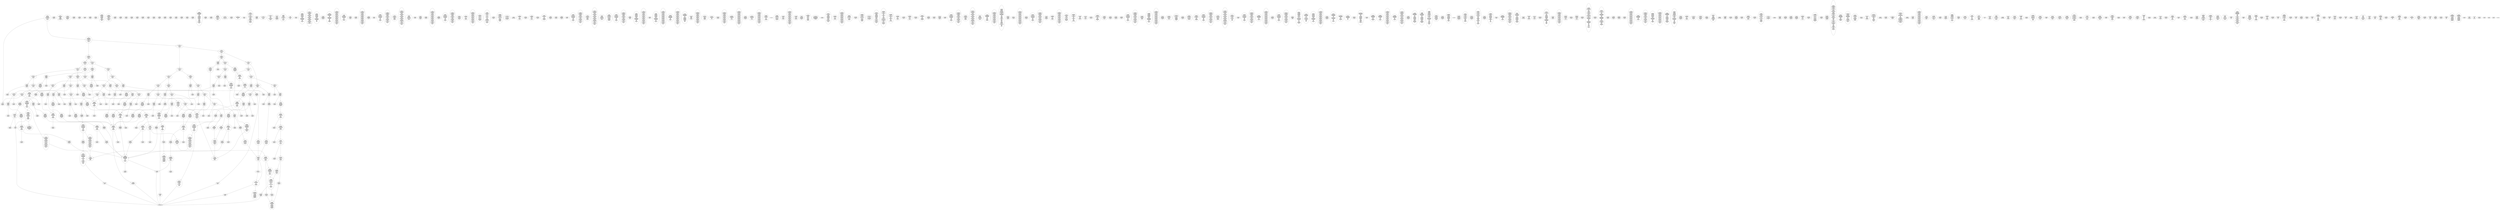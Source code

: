 /* Generated by GvGen v.1.0 (https://www.github.com/stricaud/gvgen) */

digraph G {
compound=true;
   node1 [label="[anywhere]"];
   node2 [label="# 0x0
PUSHX Data
PUSHX Data
MSTORE
PUSHX LogicData
CALLDATASIZE
LT
PUSHX Data
JUMPI
"];
   node3 [label="# 0xd
PUSHX Data
CALLDATALOAD
PUSHX BitData
SHR
PUSHX LogicData
GT
PUSHX Data
JUMPI
"];
   node4 [label="# 0x1e
PUSHX LogicData
GT
PUSHX Data
JUMPI
"];
   node5 [label="# 0x29
PUSHX LogicData
GT
PUSHX Data
JUMPI
"];
   node6 [label="# 0x34
PUSHX LogicData
GT
PUSHX Data
JUMPI
"];
   node7 [label="# 0x3f
PUSHX LogicData
EQ
PUSHX Data
JUMPI
"];
   node8 [label="# 0x4a
PUSHX LogicData
EQ
PUSHX Data
JUMPI
"];
   node9 [label="# 0x55
PUSHX LogicData
EQ
PUSHX Data
JUMPI
"];
   node10 [label="# 0x60
PUSHX Data
REVERT
"];
   node11 [label="# 0x64
JUMPDEST
PUSHX LogicData
EQ
PUSHX Data
JUMPI
"];
   node12 [label="# 0x70
PUSHX LogicData
EQ
PUSHX Data
JUMPI
"];
   node13 [label="# 0x7b
PUSHX Data
REVERT
"];
   node14 [label="# 0x7f
JUMPDEST
PUSHX LogicData
EQ
PUSHX Data
JUMPI
"];
   node15 [label="# 0x8b
PUSHX LogicData
EQ
PUSHX Data
JUMPI
"];
   node16 [label="# 0x96
PUSHX LogicData
EQ
PUSHX Data
JUMPI
"];
   node17 [label="# 0xa1
PUSHX LogicData
EQ
PUSHX Data
JUMPI
"];
   node18 [label="# 0xac
PUSHX Data
REVERT
"];
   node19 [label="# 0xb0
JUMPDEST
PUSHX LogicData
GT
PUSHX Data
JUMPI
"];
   node20 [label="# 0xbc
PUSHX LogicData
GT
PUSHX Data
JUMPI
"];
   node21 [label="# 0xc7
PUSHX LogicData
EQ
PUSHX Data
JUMPI
"];
   node22 [label="# 0xd2
PUSHX LogicData
EQ
PUSHX Data
JUMPI
"];
   node23 [label="# 0xdd
PUSHX LogicData
EQ
PUSHX Data
JUMPI
"];
   node24 [label="# 0xe8
PUSHX Data
REVERT
"];
   node25 [label="# 0xec
JUMPDEST
PUSHX LogicData
EQ
PUSHX Data
JUMPI
"];
   node26 [label="# 0xf8
PUSHX LogicData
EQ
PUSHX Data
JUMPI
"];
   node27 [label="# 0x103
PUSHX Data
REVERT
"];
   node28 [label="# 0x107
JUMPDEST
PUSHX LogicData
EQ
PUSHX Data
JUMPI
"];
   node29 [label="# 0x113
PUSHX LogicData
EQ
PUSHX Data
JUMPI
"];
   node30 [label="# 0x11e
PUSHX LogicData
EQ
PUSHX Data
JUMPI
"];
   node31 [label="# 0x129
PUSHX LogicData
EQ
PUSHX Data
JUMPI
"];
   node32 [label="# 0x134
PUSHX Data
REVERT
"];
   node33 [label="# 0x138
JUMPDEST
PUSHX LogicData
GT
PUSHX Data
JUMPI
"];
   node34 [label="# 0x144
PUSHX LogicData
GT
PUSHX Data
JUMPI
"];
   node35 [label="# 0x14f
PUSHX LogicData
GT
PUSHX Data
JUMPI
"];
   node36 [label="# 0x15a
PUSHX LogicData
EQ
PUSHX Data
JUMPI
"];
   node37 [label="# 0x165
PUSHX LogicData
EQ
PUSHX Data
JUMPI
"];
   node38 [label="# 0x170
PUSHX LogicData
EQ
PUSHX Data
JUMPI
"];
   node39 [label="# 0x17b
PUSHX Data
REVERT
"];
   node40 [label="# 0x17f
JUMPDEST
PUSHX LogicData
EQ
PUSHX Data
JUMPI
"];
   node41 [label="# 0x18b
PUSHX LogicData
EQ
PUSHX Data
JUMPI
"];
   node42 [label="# 0x196
PUSHX Data
REVERT
"];
   node43 [label="# 0x19a
JUMPDEST
PUSHX LogicData
EQ
PUSHX Data
JUMPI
"];
   node44 [label="# 0x1a6
PUSHX LogicData
EQ
PUSHX Data
JUMPI
"];
   node45 [label="# 0x1b1
PUSHX LogicData
EQ
PUSHX Data
JUMPI
"];
   node46 [label="# 0x1bc
PUSHX LogicData
EQ
PUSHX Data
JUMPI
"];
   node47 [label="# 0x1c7
PUSHX Data
REVERT
"];
   node48 [label="# 0x1cb
JUMPDEST
PUSHX LogicData
GT
PUSHX Data
JUMPI
"];
   node49 [label="# 0x1d7
PUSHX LogicData
GT
PUSHX Data
JUMPI
"];
   node50 [label="# 0x1e2
PUSHX LogicData
EQ
PUSHX Data
JUMPI
"];
   node51 [label="# 0x1ed
PUSHX LogicData
EQ
PUSHX Data
JUMPI
"];
   node52 [label="# 0x1f8
PUSHX LogicData
EQ
PUSHX Data
JUMPI
"];
   node53 [label="# 0x203
PUSHX Data
REVERT
"];
   node54 [label="# 0x207
JUMPDEST
PUSHX LogicData
EQ
PUSHX Data
JUMPI
"];
   node55 [label="# 0x213
PUSHX LogicData
EQ
PUSHX Data
JUMPI
"];
   node56 [label="# 0x21e
PUSHX Data
REVERT
"];
   node57 [label="# 0x222
JUMPDEST
PUSHX LogicData
EQ
PUSHX Data
JUMPI
"];
   node58 [label="# 0x22e
PUSHX LogicData
EQ
PUSHX Data
JUMPI
"];
   node59 [label="# 0x239
PUSHX LogicData
EQ
PUSHX Data
JUMPI
"];
   node60 [label="# 0x244
PUSHX LogicData
EQ
PUSHX Data
JUMPI
"];
   node61 [label="# 0x24f
JUMPDEST
PUSHX Data
REVERT
"];
   node62 [label="# 0x254
JUMPDEST
CALLVALUE
ISZERO
PUSHX Data
JUMPI
"];
   node63 [label="# 0x25c
PUSHX Data
REVERT
"];
   node64 [label="# 0x260
JUMPDEST
PUSHX Data
PUSHX Data
CALLDATASIZE
PUSHX Data
PUSHX Data
JUMP
"];
   node65 [label="# 0x26f
JUMPDEST
PUSHX Data
JUMP
"];
   node66 [label="# 0x274
JUMPDEST
PUSHX MemData
MLOAD
ISZERO
ISZERO
MSTORE
PUSHX ArithData
ADD
"];
   node67 [label="# 0x280
JUMPDEST
PUSHX MemData
MLOAD
SUB
RETURN
"];
   node68 [label="# 0x289
JUMPDEST
CALLVALUE
ISZERO
PUSHX Data
JUMPI
"];
   node69 [label="# 0x291
PUSHX Data
REVERT
"];
   node70 [label="# 0x295
JUMPDEST
PUSHX Data
PUSHX Data
JUMP
"];
   node71 [label="# 0x29e
JUMPDEST
PUSHX MemData
MLOAD
PUSHX Data
PUSHX Data
JUMP
"];
   node72 [label="# 0x2ab
JUMPDEST
CALLVALUE
ISZERO
PUSHX Data
JUMPI
"];
   node73 [label="# 0x2b3
PUSHX Data
REVERT
"];
   node74 [label="# 0x2b7
JUMPDEST
PUSHX Data
PUSHX Data
CALLDATASIZE
PUSHX Data
PUSHX Data
JUMP
"];
   node75 [label="# 0x2c6
JUMPDEST
PUSHX Data
JUMP
"];
   node76 [label="# 0x2cb
JUMPDEST
PUSHX MemData
MLOAD
PUSHX ArithData
PUSHX BitData
PUSHX BitData
SHL
SUB
AND
MSTORE
PUSHX ArithData
ADD
PUSHX Data
JUMP
"];
   node77 [label="# 0x2e3
JUMPDEST
CALLVALUE
ISZERO
PUSHX Data
JUMPI
"];
   node78 [label="# 0x2eb
PUSHX Data
REVERT
"];
   node79 [label="# 0x2ef
JUMPDEST
PUSHX Data
PUSHX Data
CALLDATASIZE
PUSHX Data
PUSHX Data
JUMP
"];
   node80 [label="# 0x2fe
JUMPDEST
PUSHX Data
JUMP
"];
   node81 [label="# 0x303
JUMPDEST
STOP
"];
   node82 [label="# 0x305
JUMPDEST
CALLVALUE
ISZERO
PUSHX Data
JUMPI
"];
   node83 [label="# 0x30d
PUSHX Data
REVERT
"];
   node84 [label="# 0x311
JUMPDEST
PUSHX Data
PUSHX Data
CALLDATASIZE
PUSHX Data
PUSHX Data
JUMP
"];
   node85 [label="# 0x320
JUMPDEST
PUSHX Data
JUMP
"];
   node86 [label="# 0x325
JUMPDEST
CALLVALUE
ISZERO
PUSHX Data
JUMPI
"];
   node87 [label="# 0x32d
PUSHX Data
REVERT
"];
   node88 [label="# 0x331
JUMPDEST
PUSHX StorData
SLOAD
PUSHX Data
PUSHX Data
DIV
PUSHX BitData
AND
JUMP
"];
   node89 [label="# 0x346
JUMPDEST
PUSHX MemData
MLOAD
PUSHX BitData
AND
MSTORE
PUSHX ArithData
ADD
PUSHX Data
JUMP
"];
   node90 [label="# 0x359
JUMPDEST
CALLVALUE
ISZERO
PUSHX Data
JUMPI
"];
   node91 [label="# 0x361
PUSHX Data
REVERT
"];
   node92 [label="# 0x365
JUMPDEST
PUSHX Data
PUSHX Data
CALLDATASIZE
PUSHX Data
PUSHX Data
JUMP
"];
   node93 [label="# 0x374
JUMPDEST
PUSHX Data
JUMP
"];
   node94 [label="# 0x379
JUMPDEST
CALLVALUE
ISZERO
PUSHX Data
JUMPI
"];
   node95 [label="# 0x381
PUSHX Data
REVERT
"];
   node96 [label="# 0x385
JUMPDEST
PUSHX Data
PUSHX Data
CALLDATASIZE
PUSHX Data
PUSHX Data
JUMP
"];
   node97 [label="# 0x394
JUMPDEST
PUSHX Data
PUSHX Data
MSTORE
PUSHX Data
MSTORE
PUSHX Data
SHA3
SLOAD
PUSHX BitData
AND
JUMP
"];
   node98 [label="# 0x3a9
JUMPDEST
PUSHX MemData
MLOAD
PUSHX BitData
AND
MSTORE
PUSHX ArithData
ADD
PUSHX Data
JUMP
"];
   node99 [label="# 0x3bb
JUMPDEST
CALLVALUE
ISZERO
PUSHX Data
JUMPI
"];
   node100 [label="# 0x3c3
PUSHX Data
REVERT
"];
   node101 [label="# 0x3c7
JUMPDEST
PUSHX Data
PUSHX Data
CALLDATASIZE
PUSHX Data
PUSHX Data
JUMP
"];
   node102 [label="# 0x3d6
JUMPDEST
PUSHX Data
JUMP
"];
   node103 [label="# 0x3db
JUMPDEST
CALLVALUE
ISZERO
PUSHX Data
JUMPI
"];
   node104 [label="# 0x3e3
PUSHX Data
REVERT
"];
   node105 [label="# 0x3e7
JUMPDEST
PUSHX Data
PUSHX Data
CALLDATASIZE
PUSHX Data
PUSHX Data
JUMP
"];
   node106 [label="# 0x3f6
JUMPDEST
PUSHX Data
JUMP
"];
   node107 [label="# 0x3fb
JUMPDEST
CALLVALUE
ISZERO
PUSHX Data
JUMPI
"];
   node108 [label="# 0x403
PUSHX Data
REVERT
"];
   node109 [label="# 0x407
JUMPDEST
PUSHX Data
PUSHX Data
JUMP
"];
   node110 [label="# 0x410
JUMPDEST
CALLVALUE
ISZERO
PUSHX Data
JUMPI
"];
   node111 [label="# 0x418
PUSHX Data
REVERT
"];
   node112 [label="# 0x41c
JUMPDEST
PUSHX Data
PUSHX Data
CALLDATASIZE
PUSHX Data
PUSHX Data
JUMP
"];
   node113 [label="# 0x42b
JUMPDEST
PUSHX Data
JUMP
"];
   node114 [label="# 0x430
JUMPDEST
CALLVALUE
ISZERO
PUSHX Data
JUMPI
"];
   node115 [label="# 0x438
PUSHX Data
REVERT
"];
   node116 [label="# 0x43c
JUMPDEST
PUSHX Data
PUSHX Data
CALLDATASIZE
PUSHX Data
PUSHX Data
JUMP
"];
   node117 [label="# 0x44b
JUMPDEST
PUSHX Data
JUMP
"];
   node118 [label="# 0x450
JUMPDEST
CALLVALUE
ISZERO
PUSHX Data
JUMPI
"];
   node119 [label="# 0x458
PUSHX Data
REVERT
"];
   node120 [label="# 0x45c
JUMPDEST
PUSHX Data
PUSHX Data
CALLDATASIZE
PUSHX Data
PUSHX Data
JUMP
"];
   node121 [label="# 0x46b
JUMPDEST
PUSHX Data
JUMP
"];
   node122 [label="# 0x470
JUMPDEST
PUSHX MemData
MLOAD
MSTORE
PUSHX ArithData
ADD
PUSHX Data
JUMP
"];
   node123 [label="# 0x47e
JUMPDEST
CALLVALUE
ISZERO
PUSHX Data
JUMPI
"];
   node124 [label="# 0x486
PUSHX Data
REVERT
"];
   node125 [label="# 0x48a
JUMPDEST
PUSHX Data
PUSHX Data
CALLDATASIZE
PUSHX Data
PUSHX Data
JUMP
"];
   node126 [label="# 0x499
JUMPDEST
PUSHX Data
JUMP
"];
   node127 [label="# 0x49e
JUMPDEST
CALLVALUE
ISZERO
PUSHX Data
JUMPI
"];
   node128 [label="# 0x4a6
PUSHX Data
REVERT
"];
   node129 [label="# 0x4aa
JUMPDEST
PUSHX Data
PUSHX StorData
SLOAD
JUMP
"];
   node130 [label="# 0x4b4
JUMPDEST
CALLVALUE
ISZERO
PUSHX Data
JUMPI
"];
   node131 [label="# 0x4bc
PUSHX Data
REVERT
"];
   node132 [label="# 0x4c0
JUMPDEST
PUSHX Data
PUSHX Data
CALLDATASIZE
PUSHX Data
PUSHX Data
JUMP
"];
   node133 [label="# 0x4cf
JUMPDEST
PUSHX Data
JUMP
"];
   node134 [label="# 0x4d4
JUMPDEST
CALLVALUE
ISZERO
PUSHX Data
JUMPI
"];
   node135 [label="# 0x4dc
PUSHX Data
REVERT
"];
   node136 [label="# 0x4e0
JUMPDEST
PUSHX Data
PUSHX Data
JUMP
"];
   node137 [label="# 0x4e9
JUMPDEST
CALLVALUE
ISZERO
PUSHX Data
JUMPI
"];
   node138 [label="# 0x4f1
PUSHX Data
REVERT
"];
   node139 [label="# 0x4f5
JUMPDEST
PUSHX StorData
SLOAD
PUSHX Data
PUSHX BitData
AND
JUMP
"];
   node140 [label="# 0x504
JUMPDEST
PUSHX Data
PUSHX Data
CALLDATASIZE
PUSHX Data
PUSHX Data
JUMP
"];
   node141 [label="# 0x512
JUMPDEST
PUSHX Data
JUMP
"];
   node142 [label="# 0x517
JUMPDEST
CALLVALUE
ISZERO
PUSHX Data
JUMPI
"];
   node143 [label="# 0x51f
PUSHX Data
REVERT
"];
   node144 [label="# 0x523
JUMPDEST
PUSHX StorData
SLOAD
PUSHX ArithData
PUSHX BitData
PUSHX BitData
SHL
SUB
AND
PUSHX Data
JUMP
"];
   node145 [label="# 0x535
JUMPDEST
CALLVALUE
ISZERO
PUSHX Data
JUMPI
"];
   node146 [label="# 0x53d
PUSHX Data
REVERT
"];
   node147 [label="# 0x541
JUMPDEST
PUSHX Data
PUSHX Data
CALLDATASIZE
PUSHX Data
PUSHX Data
JUMP
"];
   node148 [label="# 0x550
JUMPDEST
PUSHX Data
JUMP
"];
   node149 [label="# 0x555
JUMPDEST
CALLVALUE
ISZERO
PUSHX Data
JUMPI
"];
   node150 [label="# 0x55d
PUSHX Data
REVERT
"];
   node151 [label="# 0x561
JUMPDEST
PUSHX Data
PUSHX Data
JUMP
"];
   node152 [label="# 0x56a
JUMPDEST
CALLVALUE
ISZERO
PUSHX Data
JUMPI
"];
   node153 [label="# 0x572
PUSHX Data
REVERT
"];
   node154 [label="# 0x576
JUMPDEST
PUSHX Data
PUSHX Data
CALLDATASIZE
PUSHX Data
PUSHX Data
JUMP
"];
   node155 [label="# 0x585
JUMPDEST
PUSHX Data
JUMP
"];
   node156 [label="# 0x58a
JUMPDEST
CALLVALUE
ISZERO
PUSHX Data
JUMPI
"];
   node157 [label="# 0x592
PUSHX Data
REVERT
"];
   node158 [label="# 0x596
JUMPDEST
PUSHX Data
PUSHX Data
JUMP
"];
   node159 [label="# 0x59f
JUMPDEST
CALLVALUE
ISZERO
PUSHX Data
JUMPI
"];
   node160 [label="# 0x5a7
PUSHX Data
REVERT
"];
   node161 [label="# 0x5ab
JUMPDEST
PUSHX Data
PUSHX Data
CALLDATASIZE
PUSHX Data
PUSHX Data
JUMP
"];
   node162 [label="# 0x5ba
JUMPDEST
PUSHX Data
JUMP
"];
   node163 [label="# 0x5bf
JUMPDEST
CALLVALUE
ISZERO
PUSHX Data
JUMPI
"];
   node164 [label="# 0x5c7
PUSHX Data
REVERT
"];
   node165 [label="# 0x5cb
JUMPDEST
PUSHX Data
PUSHX Data
CALLDATASIZE
PUSHX Data
PUSHX Data
JUMP
"];
   node166 [label="# 0x5da
JUMPDEST
PUSHX Data
JUMP
"];
   node167 [label="# 0x5df
JUMPDEST
CALLVALUE
ISZERO
PUSHX Data
JUMPI
"];
   node168 [label="# 0x5e7
PUSHX Data
REVERT
"];
   node169 [label="# 0x5eb
JUMPDEST
PUSHX Data
PUSHX Data
CALLDATASIZE
PUSHX Data
PUSHX Data
JUMP
"];
   node170 [label="# 0x5fa
JUMPDEST
PUSHX Data
JUMP
"];
   node171 [label="# 0x5ff
JUMPDEST
CALLVALUE
ISZERO
PUSHX Data
JUMPI
"];
   node172 [label="# 0x607
PUSHX Data
REVERT
"];
   node173 [label="# 0x60b
JUMPDEST
PUSHX Data
PUSHX Data
CALLDATASIZE
PUSHX Data
PUSHX Data
JUMP
"];
   node174 [label="# 0x61a
JUMPDEST
PUSHX Data
JUMP
"];
   node175 [label="# 0x61f
JUMPDEST
CALLVALUE
ISZERO
PUSHX Data
JUMPI
"];
   node176 [label="# 0x627
PUSHX Data
REVERT
"];
   node177 [label="# 0x62b
JUMPDEST
PUSHX Data
PUSHX Data
CALLDATASIZE
PUSHX Data
PUSHX Data
JUMP
"];
   node178 [label="# 0x63a
JUMPDEST
PUSHX Data
JUMP
"];
   node179 [label="# 0x63f
JUMPDEST
CALLVALUE
ISZERO
PUSHX Data
JUMPI
"];
   node180 [label="# 0x647
PUSHX Data
REVERT
"];
   node181 [label="# 0x64b
JUMPDEST
PUSHX Data
PUSHX Data
JUMP
"];
   node182 [label="# 0x654
JUMPDEST
CALLVALUE
ISZERO
PUSHX Data
JUMPI
"];
   node183 [label="# 0x65c
PUSHX Data
REVERT
"];
   node184 [label="# 0x660
JUMPDEST
PUSHX Data
PUSHX Data
JUMP
"];
   node185 [label="# 0x669
JUMPDEST
CALLVALUE
ISZERO
PUSHX Data
JUMPI
"];
   node186 [label="# 0x671
PUSHX Data
REVERT
"];
   node187 [label="# 0x675
JUMPDEST
PUSHX Data
PUSHX Data
CALLDATASIZE
PUSHX Data
PUSHX Data
JUMP
"];
   node188 [label="# 0x684
JUMPDEST
PUSHX ArithData
PUSHX BitData
PUSHX BitData
SHL
SUB
AND
PUSHX Data
MSTORE
PUSHX Data
PUSHX Data
MSTORE
PUSHX Data
SHA3
AND
MSTORE
MSTORE
SHA3
SLOAD
PUSHX BitData
AND
JUMP
"];
   node189 [label="# 0x6b2
JUMPDEST
CALLVALUE
ISZERO
PUSHX Data
JUMPI
"];
   node190 [label="# 0x6ba
PUSHX Data
REVERT
"];
   node191 [label="# 0x6be
JUMPDEST
PUSHX Data
PUSHX Data
CALLDATASIZE
PUSHX Data
PUSHX Data
JUMP
"];
   node192 [label="# 0x6cd
JUMPDEST
PUSHX Data
JUMP
"];
   node193 [label="# 0x6d2
JUMPDEST
CALLVALUE
ISZERO
PUSHX Data
JUMPI
"];
   node194 [label="# 0x6da
PUSHX Data
REVERT
"];
   node195 [label="# 0x6de
JUMPDEST
PUSHX Data
PUSHX Data
CALLDATASIZE
PUSHX Data
PUSHX Data
JUMP
"];
   node196 [label="# 0x6ed
JUMPDEST
PUSHX Data
JUMP
"];
   node197 [label="# 0x6f2
JUMPDEST
CALLVALUE
ISZERO
PUSHX Data
JUMPI
"];
   node198 [label="# 0x6fa
PUSHX Data
REVERT
"];
   node199 [label="# 0x6fe
JUMPDEST
PUSHX Data
PUSHX StorData
SLOAD
JUMP
"];
   node200 [label="# 0x708
JUMPDEST
PUSHX Data
PUSHX BitData
AND
PUSHX LogicData
EQ
PUSHX Data
JUMPI
"];
   node201 [label="# 0x755
PUSHX BitData
AND
PUSHX LogicData
EQ
"];
   node202 [label="# 0x79b
JUMPDEST
PUSHX Data
JUMPI
"];
   node203 [label="# 0x7a1
PUSHX LogicData
PUSHX BitData
AND
EQ
"];
   node204 [label="# 0x7e7
JUMPDEST
JUMP
"];
   node205 [label="# 0x7ed
JUMPDEST
PUSHX Data
PUSHX StorData
SLOAD
PUSHX Data
PUSHX Data
JUMP
"];
   node206 [label="# 0x7fc
JUMPDEST
PUSHX ArithData
ADD
PUSHX ArithData
DIV
MUL
PUSHX ArithData
ADD
PUSHX MemData
MLOAD
ADD
PUSHX Data
MSTORE
MSTORE
PUSHX ArithData
ADD
SLOAD
PUSHX Data
PUSHX Data
JUMP
"];
   node207 [label="# 0x828
JUMPDEST
ISZERO
PUSHX Data
JUMPI
"];
   node208 [label="# 0x82f
PUSHX LogicData
LT
PUSHX Data
JUMPI
"];
   node209 [label="# 0x837
PUSHX ArithData
SLOAD
DIV
MUL
MSTORE
PUSHX ArithData
ADD
PUSHX Data
JUMP
"];
   node210 [label="# 0x84a
JUMPDEST
ADD
PUSHX Data
MSTORE
PUSHX Data
PUSHX Data
SHA3
"];
   node211 [label="# 0x858
JUMPDEST
SLOAD
MSTORE
PUSHX ArithData
ADD
PUSHX ArithData
ADD
GT
PUSHX Data
JUMPI
"];
   node212 [label="# 0x86c
SUB
PUSHX BitData
AND
ADD
"];
   node213 [label="# 0x875
JUMPDEST
JUMP
"];
   node214 [label="# 0x87f
JUMPDEST
PUSHX Data
MSTORE
PUSHX Data
PUSHX Data
MSTORE
PUSHX Data
SHA3
SLOAD
PUSHX ArithData
PUSHX BitData
PUSHX BitData
SHL
SUB
AND
PUSHX Data
JUMPI
"];
   node215 [label="# 0x89c
PUSHX MemData
MLOAD
PUSHX BitData
PUSHX BitData
SHL
MSTORE
PUSHX Data
PUSHX ArithData
ADD
MSTORE
PUSHX Data
PUSHX ArithData
ADD
MSTORE
PUSHX Data
PUSHX ArithData
ADD
MSTORE
PUSHX Data
PUSHX ArithData
ADD
MSTORE
PUSHX ArithData
ADD
"];
   node216 [label="# 0x905
JUMPDEST
PUSHX MemData
MLOAD
SUB
REVERT
"];
   node217 [label="# 0x90e
JUMPDEST
PUSHX Data
MSTORE
PUSHX Data
PUSHX Data
MSTORE
PUSHX Data
SHA3
SLOAD
PUSHX ArithData
PUSHX BitData
PUSHX BitData
SHL
SUB
AND
JUMP
"];
   node218 [label="# 0x92a
JUMPDEST
PUSHX Data
PUSHX Data
PUSHX Data
JUMP
"];
   node219 [label="# 0x935
JUMPDEST
PUSHX ArithData
PUSHX BitData
PUSHX BitData
SHL
SUB
AND
PUSHX ArithData
PUSHX BitData
PUSHX BitData
SHL
SUB
AND
EQ
ISZERO
PUSHX Data
JUMPI
"];
   node220 [label="# 0x952
PUSHX MemData
MLOAD
PUSHX BitData
PUSHX BitData
SHL
MSTORE
PUSHX Data
PUSHX ArithData
ADD
MSTORE
PUSHX Data
PUSHX ArithData
ADD
MSTORE
PUSHX Data
PUSHX ArithData
ADD
MSTORE
PUSHX Data
PUSHX ArithData
ADD
MSTORE
PUSHX ArithData
ADD
PUSHX Data
JUMP
"];
   node221 [label="# 0x9bf
JUMPDEST
CALLER
PUSHX ArithData
PUSHX BitData
PUSHX BitData
SHL
SUB
AND
EQ
PUSHX Data
JUMPI
"];
   node222 [label="# 0x9d1
PUSHX Data
CALLER
PUSHX Data
JUMP
"];
   node223 [label="# 0x9db
JUMPDEST
PUSHX Data
JUMPI
"];
   node224 [label="# 0x9e0
PUSHX MemData
MLOAD
PUSHX BitData
PUSHX BitData
SHL
MSTORE
PUSHX Data
PUSHX ArithData
ADD
MSTORE
PUSHX Data
PUSHX ArithData
ADD
MSTORE
PUSHX Data
PUSHX ArithData
ADD
MSTORE
PUSHX Data
PUSHX ArithData
ADD
MSTORE
PUSHX ArithData
ADD
PUSHX Data
JUMP
"];
   node225 [label="# 0xa4d
JUMPDEST
PUSHX Data
PUSHX Data
JUMP
"];
   node226 [label="# 0xa57
JUMPDEST
JUMP
"];
   node227 [label="# 0xa5c
JUMPDEST
PUSHX StorData
SLOAD
PUSHX ArithData
PUSHX BitData
PUSHX BitData
SHL
SUB
AND
CALLER
EQ
PUSHX Data
JUMPI
"];
   node228 [label="# 0xa6f
PUSHX MemData
MLOAD
PUSHX BitData
PUSHX BitData
SHL
MSTORE
PUSHX Data
PUSHX ArithData
ADD
MSTORE
PUSHX ArithData
ADD
MSTORE
PUSHX Data
PUSHX ArithData
ADD
MSTORE
PUSHX ArithData
ADD
PUSHX Data
JUMP
"];
   node229 [label="# 0xab6
JUMPDEST
PUSHX StorData
SLOAD
PUSHX BitData
AND
ISZERO
PUSHX Data
JUMPI
"];
   node230 [label="# 0xac2
PUSHX MemData
MLOAD
PUSHX BitData
PUSHX BitData
SHL
MSTORE
PUSHX Data
PUSHX ArithData
ADD
MSTORE
PUSHX Data
PUSHX ArithData
ADD
MSTORE
PUSHX Data
PUSHX ArithData
ADD
MSTORE
PUSHX BitData
PUSHX BitData
SHL
PUSHX ArithData
ADD
MSTORE
PUSHX ArithData
ADD
PUSHX Data
JUMP
"];
   node231 [label="# 0xb19
JUMPDEST
MLOAD
PUSHX Data
PUSHX Data
PUSHX ArithData
ADD
PUSHX Data
JUMP
"];
   node232 [label="# 0xb2c
JUMPDEST
JUMP
"];
   node233 [label="# 0xb30
JUMPDEST
PUSHX Data
CALLER
PUSHX Data
JUMP
"];
   node234 [label="# 0xb3a
JUMPDEST
PUSHX Data
JUMPI
"];
   node235 [label="# 0xb3f
PUSHX MemData
MLOAD
PUSHX BitData
PUSHX BitData
SHL
MSTORE
PUSHX Data
PUSHX ArithData
ADD
MSTORE
PUSHX Data
PUSHX ArithData
ADD
MSTORE
PUSHX Data
PUSHX ArithData
ADD
MSTORE
PUSHX Data
PUSHX ArithData
ADD
MSTORE
PUSHX ArithData
ADD
PUSHX Data
JUMP
"];
   node236 [label="# 0xbac
JUMPDEST
PUSHX Data
PUSHX Data
JUMP
"];
   node237 [label="# 0xbb7
JUMPDEST
PUSHX StorData
SLOAD
PUSHX ArithData
PUSHX BitData
PUSHX BitData
SHL
SUB
AND
CALLER
EQ
PUSHX Data
JUMPI
"];
   node238 [label="# 0xbca
PUSHX MemData
MLOAD
PUSHX BitData
PUSHX BitData
SHL
MSTORE
PUSHX Data
PUSHX ArithData
ADD
MSTORE
PUSHX ArithData
ADD
MSTORE
PUSHX Data
PUSHX ArithData
ADD
MSTORE
PUSHX ArithData
ADD
PUSHX Data
JUMP
"];
   node239 [label="# 0xc11
JUMPDEST
PUSHX BitData
AND
PUSHX Data
PUSHX Data
JUMP
"];
   node240 [label="# 0xc1e
JUMPDEST
PUSHX BitData
AND
LT
ISZERO
PUSHX Data
JUMPI
"];
   node241 [label="# 0xc29
PUSHX MemData
MLOAD
PUSHX BitData
PUSHX BitData
SHL
MSTORE
PUSHX Data
PUSHX ArithData
ADD
MSTORE
PUSHX Data
PUSHX ArithData
ADD
MSTORE
PUSHX Data
PUSHX ArithData
ADD
MSTORE
PUSHX ArithData
ADD
PUSHX Data
JUMP
"];
   node242 [label="# 0xc70
JUMPDEST
PUSHX StorData
SLOAD
PUSHX Data
DIV
PUSHX BitData
AND
PUSHX Data
PUSHX Data
PUSHX Data
JUMP
"];
   node243 [label="# 0xc8d
JUMPDEST
PUSHX ArithData
EXP
SLOAD
PUSHX ArithData
MUL
NOT
AND
PUSHX BitData
AND
MUL
OR
SSTORE
PUSHX Data
PUSHX BitData
AND
PUSHX LogicData
GT
ISZERO
PUSHX Data
JUMPI
"];
   node244 [label="# 0xcbf
PUSHX Data
PUSHX Data
JUMP
"];
   node245 [label="# 0xcc6
JUMPDEST
PUSHX MemData
MLOAD
MSTORE
PUSHX ArithData
MUL
PUSHX ArithData
ADD
ADD
PUSHX Data
MSTORE
ISZERO
PUSHX Data
JUMPI
"];
   node246 [label="# 0xce0
PUSHX ArithData
ADD
PUSHX ArithData
MUL
CALLDATASIZE
CALLDATACOPY
ADD
"];
   node247 [label="# 0xcef
JUMPDEST
PUSHX Data
"];
   node248 [label="# 0xcf5
JUMPDEST
PUSHX BitData
AND
LT
ISZERO
PUSHX Data
JUMPI
"];
   node249 [label="# 0xd02
PUSHX Data
PUSHX Data
JUMP
"];
   node250 [label="# 0xd0a
JUMPDEST
PUSHX BitData
AND
MLOAD
LT
PUSHX Data
JUMPI
"];
   node251 [label="# 0xd19
PUSHX Data
PUSHX Data
JUMP
"];
   node252 [label="# 0xd20
JUMPDEST
PUSHX ArithData
MUL
ADD
ADD
MSTORE
PUSHX Data
PUSHX Data
JUMP
"];
   node253 [label="# 0xd35
JUMPDEST
PUSHX Data
PUSHX Data
JUMP
"];
   node254 [label="# 0xd43
JUMPDEST
PUSHX Data
JUMP
"];
   node255 [label="# 0xd4b
JUMPDEST
PUSHX Data
PUSHX Data
JUMP
"];
   node256 [label="# 0xd56
JUMPDEST
JUMP
"];
   node257 [label="# 0xd5c
JUMPDEST
PUSHX StorData
SLOAD
PUSHX ArithData
PUSHX BitData
PUSHX BitData
SHL
SUB
AND
CALLER
EQ
PUSHX Data
JUMPI
"];
   node258 [label="# 0xd6f
PUSHX MemData
MLOAD
PUSHX BitData
PUSHX BitData
SHL
MSTORE
PUSHX Data
PUSHX ArithData
ADD
MSTORE
PUSHX ArithData
ADD
MSTORE
PUSHX Data
PUSHX ArithData
ADD
MSTORE
PUSHX ArithData
ADD
PUSHX Data
JUMP
"];
   node259 [label="# 0xdb6
JUMPDEST
PUSHX StorData
SLOAD
PUSHX BitData
AND
ISZERO
PUSHX Data
JUMPI
"];
   node260 [label="# 0xdc2
PUSHX MemData
MLOAD
PUSHX BitData
PUSHX BitData
SHL
MSTORE
PUSHX Data
PUSHX ArithData
ADD
MSTORE
PUSHX Data
PUSHX ArithData
ADD
MSTORE
PUSHX Data
PUSHX ArithData
ADD
MSTORE
PUSHX BitData
PUSHX BitData
SHL
PUSHX ArithData
ADD
MSTORE
PUSHX ArithData
ADD
PUSHX Data
JUMP
"];
   node261 [label="# 0xe19
JUMPDEST
MLOAD
PUSHX Data
PUSHX Data
PUSHX ArithData
ADD
PUSHX Data
JUMP
"];
   node262 [label="# 0xe2c
JUMPDEST
PUSHX StorData
SLOAD
PUSHX ArithData
PUSHX BitData
PUSHX BitData
SHL
SUB
AND
CALLER
EQ
PUSHX Data
JUMPI
"];
   node263 [label="# 0xe3f
PUSHX MemData
MLOAD
PUSHX BitData
PUSHX BitData
SHL
MSTORE
PUSHX Data
PUSHX ArithData
ADD
MSTORE
PUSHX ArithData
ADD
MSTORE
PUSHX Data
PUSHX ArithData
ADD
MSTORE
PUSHX ArithData
ADD
PUSHX Data
JUMP
"];
   node264 [label="# 0xe86
JUMPDEST
PUSHX MemData
MLOAD
CALLER
SELFBALANCE
ISZERO
PUSHX ArithData
MUL
PUSHX Data
CALL
ISZERO
ISZERO
PUSHX Data
JUMPI
"];
   node265 [label="# 0xea9
RETURNDATASIZE
PUSHX Data
RETURNDATACOPY
RETURNDATASIZE
PUSHX Data
REVERT
"];
   node266 [label="# 0xeb2
JUMPDEST
JUMP
"];
   node267 [label="# 0xeb5
JUMPDEST
PUSHX Data
PUSHX MemData
MLOAD
PUSHX ArithData
ADD
PUSHX Data
MSTORE
PUSHX Data
MSTORE
PUSHX Data
JUMP
"];
   node268 [label="# 0xed0
JUMPDEST
PUSHX StorData
SLOAD
PUSHX ArithData
PUSHX BitData
PUSHX BitData
SHL
SUB
AND
CALLER
EQ
PUSHX Data
JUMPI
"];
   node269 [label="# 0xee3
PUSHX MemData
MLOAD
PUSHX BitData
PUSHX BitData
SHL
MSTORE
PUSHX Data
PUSHX ArithData
ADD
MSTORE
PUSHX ArithData
ADD
MSTORE
PUSHX Data
PUSHX ArithData
ADD
MSTORE
PUSHX ArithData
ADD
PUSHX Data
JUMP
"];
   node270 [label="# 0xf2a
JUMPDEST
PUSHX Data
SSTORE
JUMP
"];
   node271 [label="# 0xf2f
JUMPDEST
PUSHX Data
MSTORE
PUSHX Data
PUSHX Data
MSTORE
PUSHX Data
SHA3
SLOAD
PUSHX ArithData
PUSHX BitData
PUSHX BitData
SHL
SUB
AND
PUSHX Data
JUMPI
"];
   node272 [label="# 0xf4c
PUSHX MemData
MLOAD
PUSHX BitData
PUSHX BitData
SHL
MSTORE
PUSHX Data
PUSHX ArithData
ADD
MSTORE
PUSHX Data
PUSHX ArithData
ADD
MSTORE
PUSHX Data
PUSHX ArithData
ADD
MSTORE
PUSHX Data
PUSHX ArithData
ADD
MSTORE
PUSHX ArithData
ADD
PUSHX Data
JUMP
"];
   node273 [label="# 0xfb9
JUMPDEST
JUMP
"];
   node274 [label="# 0xfbd
JUMPDEST
PUSHX Data
MSTORE
PUSHX Data
PUSHX Data
MSTORE
PUSHX Data
SHA3
SLOAD
PUSHX ArithData
PUSHX BitData
PUSHX BitData
SHL
SUB
AND
PUSHX Data
JUMPI
"];
   node275 [label="# 0xfdb
PUSHX MemData
MLOAD
PUSHX BitData
PUSHX BitData
SHL
MSTORE
PUSHX Data
PUSHX ArithData
ADD
MSTORE
PUSHX Data
PUSHX ArithData
ADD
MSTORE
PUSHX Data
PUSHX ArithData
ADD
MSTORE
PUSHX Data
PUSHX ArithData
ADD
MSTORE
PUSHX ArithData
ADD
PUSHX Data
JUMP
"];
   node276 [label="# 0x1048
JUMPDEST
PUSHX Data
PUSHX ArithData
PUSHX BitData
PUSHX BitData
SHL
SUB
AND
PUSHX Data
JUMPI
"];
   node277 [label="# 0x1059
PUSHX MemData
MLOAD
PUSHX BitData
PUSHX BitData
SHL
MSTORE
PUSHX Data
PUSHX ArithData
ADD
MSTORE
PUSHX Data
PUSHX ArithData
ADD
MSTORE
PUSHX Data
PUSHX ArithData
ADD
MSTORE
PUSHX Data
PUSHX ArithData
ADD
MSTORE
PUSHX ArithData
ADD
PUSHX Data
JUMP
"];
   node278 [label="# 0x10c6
JUMPDEST
PUSHX ArithData
PUSHX BitData
PUSHX BitData
SHL
SUB
AND
PUSHX Data
MSTORE
PUSHX Data
PUSHX Data
MSTORE
PUSHX Data
SHA3
SLOAD
JUMP
"];
   node279 [label="# 0x10e2
JUMPDEST
PUSHX StorData
SLOAD
PUSHX ArithData
PUSHX BitData
PUSHX BitData
SHL
SUB
AND
CALLER
EQ
PUSHX Data
JUMPI
"];
   node280 [label="# 0x10f5
PUSHX MemData
MLOAD
PUSHX BitData
PUSHX BitData
SHL
MSTORE
PUSHX Data
PUSHX ArithData
ADD
MSTORE
PUSHX ArithData
ADD
MSTORE
PUSHX Data
PUSHX ArithData
ADD
MSTORE
PUSHX ArithData
ADD
PUSHX Data
JUMP
"];
   node281 [label="# 0x113c
JUMPDEST
PUSHX Data
PUSHX Data
PUSHX Data
JUMP
"];
   node282 [label="# 0x1146
JUMPDEST
JUMP
"];
   node283 [label="# 0x1148
JUMPDEST
ORIGIN
CALLER
EQ
PUSHX Data
JUMPI
"];
   node284 [label="# 0x1150
PUSHX MemData
MLOAD
PUSHX BitData
PUSHX BitData
SHL
MSTORE
PUSHX Data
PUSHX ArithData
ADD
MSTORE
PUSHX Data
PUSHX ArithData
ADD
MSTORE
PUSHX Data
PUSHX ArithData
ADD
MSTORE
PUSHX ArithData
ADD
PUSHX Data
JUMP
"];
   node285 [label="# 0x1197
JUMPDEST
PUSHX StorData
SLOAD
ISZERO
ISZERO
PUSHX Data
JUMPI
"];
   node286 [label="# 0x11a3
TIMESTAMP
PUSHX StorData
SLOAD
GT
ISZERO
"];
   node287 [label="# 0x11aa
JUMPDEST
PUSHX Data
JUMPI
"];
   node288 [label="# 0x11af
PUSHX MemData
MLOAD
PUSHX BitData
PUSHX BitData
SHL
MSTORE
PUSHX Data
PUSHX ArithData
ADD
MSTORE
PUSHX Data
PUSHX ArithData
ADD
MSTORE
PUSHX Data
PUSHX ArithData
ADD
MSTORE
PUSHX ArithData
ADD
PUSHX Data
JUMP
"];
   node289 [label="# 0x11f6
JUMPDEST
PUSHX LogicData
PUSHX BitData
AND
GT
PUSHX Data
JUMPI
"];
   node290 [label="# 0x1202
PUSHX MemData
MLOAD
PUSHX BitData
PUSHX BitData
SHL
MSTORE
PUSHX Data
PUSHX ArithData
ADD
MSTORE
PUSHX Data
PUSHX ArithData
ADD
MSTORE
PUSHX Data
PUSHX ArithData
ADD
MSTORE
PUSHX Data
PUSHX ArithData
ADD
MSTORE
PUSHX ArithData
ADD
PUSHX Data
JUMP
"];
   node291 [label="# 0x126f
JUMPDEST
PUSHX Data
PUSHX Data
PUSHX Data
JUMP
"];
   node292 [label="# 0x1279
JUMPDEST
PUSHX LogicData
PUSHX BitData
AND
GT
PUSHX Data
JUMPI
"];
   node293 [label="# 0x1288
PUSHX MemData
MLOAD
PUSHX BitData
PUSHX BitData
SHL
MSTORE
PUSHX Data
PUSHX ArithData
ADD
MSTORE
PUSHX Data
PUSHX ArithData
ADD
MSTORE
PUSHX Data
PUSHX ArithData
ADD
MSTORE
PUSHX ArithData
ADD
PUSHX Data
JUMP
"];
   node294 [label="# 0x12cf
JUMPDEST
PUSHX BitData
AND
PUSHX BitData
AND
GT
ISZERO
PUSHX Data
JUMPI
"];
   node295 [label="# 0x12df
"];
   node296 [label="# 0x12e2
JUMPDEST
PUSHX Data
PUSHX BitData
AND
PUSHX StorData
SLOAD
PUSHX Data
PUSHX Data
JUMP
"];
   node297 [label="# 0x12f5
JUMPDEST
CALLVALUE
LT
ISZERO
PUSHX Data
JUMPI
"];
   node298 [label="# 0x1300
PUSHX MemData
MLOAD
PUSHX BitData
PUSHX BitData
SHL
MSTORE
PUSHX Data
PUSHX ArithData
ADD
MSTORE
PUSHX Data
PUSHX ArithData
ADD
MSTORE
PUSHX Data
PUSHX ArithData
ADD
MSTORE
PUSHX Data
PUSHX ArithData
ADD
MSTORE
PUSHX ArithData
ADD
PUSHX Data
JUMP
"];
   node299 [label="# 0x136d
JUMPDEST
CALLVALUE
GT
ISZERO
PUSHX Data
JUMPI
"];
   node300 [label="# 0x1376
CALLER
PUSHX Data
PUSHX Data
CALLVALUE
PUSHX Data
JUMP
"];
   node301 [label="# 0x1383
JUMPDEST
PUSHX MemData
MLOAD
ISZERO
MUL
PUSHX Data
CALL
ISZERO
ISZERO
PUSHX Data
JUMPI
"];
   node302 [label="# 0x13a2
RETURNDATASIZE
PUSHX Data
RETURNDATACOPY
RETURNDATASIZE
PUSHX Data
REVERT
"];
   node303 [label="# 0x13ab
JUMPDEST
"];
   node304 [label="# 0x13ad
JUMPDEST
PUSHX StorData
SLOAD
CALLER
PUSHX Data
MSTORE
PUSHX Data
PUSHX Data
MSTORE
PUSHX Data
SHA3
SLOAD
PUSHX Data
PUSHX BitData
AND
PUSHX Data
JUMP
"];
   node305 [label="# 0x13ce
JUMPDEST
PUSHX BitData
AND
GT
ISZERO
PUSHX Data
JUMPI
"];
   node306 [label="# 0x13d8
PUSHX MemData
MLOAD
PUSHX BitData
PUSHX BitData
SHL
MSTORE
PUSHX Data
PUSHX ArithData
ADD
MSTORE
PUSHX Data
PUSHX ArithData
ADD
MSTORE
PUSHX Data
PUSHX ArithData
ADD
MSTORE
PUSHX ArithData
ADD
PUSHX Data
JUMP
"];
   node307 [label="# 0x141f
JUMPDEST
PUSHX Data
PUSHX BitData
AND
PUSHX LogicData
GT
ISZERO
PUSHX Data
JUMPI
"];
   node308 [label="# 0x1436
PUSHX Data
PUSHX Data
JUMP
"];
   node309 [label="# 0x143d
JUMPDEST
PUSHX MemData
MLOAD
MSTORE
PUSHX ArithData
MUL
PUSHX ArithData
ADD
ADD
PUSHX Data
MSTORE
ISZERO
PUSHX Data
JUMPI
"];
   node310 [label="# 0x1457
PUSHX ArithData
ADD
PUSHX ArithData
MUL
CALLDATASIZE
CALLDATACOPY
ADD
"];
   node311 [label="# 0x1466
JUMPDEST
PUSHX StorData
SLOAD
CALLER
PUSHX Data
MSTORE
PUSHX Data
PUSHX Data
MSTORE
PUSHX Data
SHA3
SLOAD
PUSHX Data
DIV
PUSHX BitData
AND
PUSHX Data
PUSHX BitData
AND
PUSHX Data
JUMP
"];
   node312 [label="# 0x149c
JUMPDEST
PUSHX ArithData
EXP
SLOAD
PUSHX ArithData
MUL
NOT
AND
PUSHX BitData
AND
MUL
OR
SSTORE
PUSHX BitData
AND
PUSHX StorData
PUSHX ArithData
SLOAD
PUSHX ArithData
EXP
DIV
PUSHX BitData
AND
PUSHX Data
PUSHX Data
JUMP
"];
   node313 [label="# 0x14d6
JUMPDEST
PUSHX ArithData
EXP
SLOAD
PUSHX ArithData
MUL
NOT
AND
PUSHX BitData
AND
MUL
OR
SSTORE
PUSHX Data
"];
   node314 [label="# 0x14f3
JUMPDEST
PUSHX BitData
AND
LT
ISZERO
PUSHX Data
JUMPI
"];
   node315 [label="# 0x14ff
PUSHX Data
PUSHX Data
JUMP
"];
   node316 [label="# 0x1507
JUMPDEST
PUSHX BitData
AND
MLOAD
LT
PUSHX Data
JUMPI
"];
   node317 [label="# 0x1516
PUSHX Data
PUSHX Data
JUMP
"];
   node318 [label="# 0x151d
JUMPDEST
PUSHX ArithData
MUL
ADD
ADD
MSTORE
PUSHX Data
PUSHX Data
JUMP
"];
   node319 [label="# 0x1532
JUMPDEST
PUSHX Data
PUSHX Data
JUMP
"];
   node320 [label="# 0x1540
JUMPDEST
PUSHX Data
JUMP
"];
   node321 [label="# 0x1548
JUMPDEST
PUSHX Data
CALLER
PUSHX Data
JUMP
"];
   node322 [label="# 0x1553
JUMPDEST
JUMP
"];
   node323 [label="# 0x155a
JUMPDEST
PUSHX StorData
SLOAD
PUSHX ArithData
PUSHX BitData
PUSHX BitData
SHL
SUB
AND
CALLER
EQ
PUSHX Data
JUMPI
"];
   node324 [label="# 0x156d
PUSHX MemData
MLOAD
PUSHX BitData
PUSHX BitData
SHL
MSTORE
PUSHX Data
PUSHX ArithData
ADD
MSTORE
PUSHX ArithData
ADD
MSTORE
PUSHX Data
PUSHX ArithData
ADD
MSTORE
PUSHX ArithData
ADD
PUSHX Data
JUMP
"];
   node325 [label="# 0x15b4
JUMPDEST
PUSHX StorData
SLOAD
PUSHX BitData
AND
ISZERO
PUSHX Data
JUMPI
"];
   node326 [label="# 0x15c0
PUSHX MemData
MLOAD
PUSHX BitData
PUSHX BitData
SHL
MSTORE
PUSHX Data
PUSHX ArithData
ADD
MSTORE
PUSHX Data
PUSHX ArithData
ADD
MSTORE
PUSHX Data
PUSHX ArithData
ADD
MSTORE
PUSHX BitData
PUSHX BitData
SHL
PUSHX ArithData
ADD
MSTORE
PUSHX ArithData
ADD
PUSHX Data
JUMP
"];
   node327 [label="# 0x1617
JUMPDEST
MLOAD
PUSHX Data
PUSHX Data
PUSHX ArithData
ADD
PUSHX Data
JUMP
"];
   node328 [label="# 0x162a
JUMPDEST
PUSHX Data
PUSHX StorData
SLOAD
PUSHX Data
PUSHX Data
JUMP
"];
   node329 [label="# 0x1639
JUMPDEST
PUSHX ArithData
PUSHX BitData
PUSHX BitData
SHL
SUB
AND
CALLER
EQ
ISZERO
PUSHX Data
JUMPI
"];
   node330 [label="# 0x164b
PUSHX MemData
MLOAD
PUSHX BitData
PUSHX BitData
SHL
MSTORE
PUSHX Data
PUSHX ArithData
ADD
MSTORE
PUSHX Data
PUSHX ArithData
ADD
MSTORE
PUSHX Data
PUSHX ArithData
ADD
MSTORE
PUSHX ArithData
ADD
PUSHX Data
JUMP
"];
   node331 [label="# 0x1692
JUMPDEST
CALLER
PUSHX Data
MSTORE
PUSHX Data
PUSHX ArithData
MSTORE
PUSHX MemData
SHA3
PUSHX ArithData
PUSHX BitData
PUSHX BitData
SHL
SUB
AND
MSTORE
MSTORE
SHA3
SLOAD
PUSHX BitData
NOT
AND
ISZERO
ISZERO
OR
SSTORE
MLOAD
MSTORE
PUSHX Data
ADD
PUSHX MemData
MLOAD
SUB
LOGX
JUMP
"];
   node332 [label="# 0x16fe
JUMPDEST
PUSHX StorData
SLOAD
PUSHX ArithData
PUSHX BitData
PUSHX BitData
SHL
SUB
AND
CALLER
EQ
PUSHX Data
JUMPI
"];
   node333 [label="# 0x1711
PUSHX MemData
MLOAD
PUSHX BitData
PUSHX BitData
SHL
MSTORE
PUSHX Data
PUSHX ArithData
ADD
MSTORE
PUSHX ArithData
ADD
MSTORE
PUSHX Data
PUSHX ArithData
ADD
MSTORE
PUSHX ArithData
ADD
PUSHX Data
JUMP
"];
   node334 [label="# 0x1758
JUMPDEST
PUSHX StorData
SLOAD
PUSHX BitData
NOT
AND
PUSHX BitData
OR
SSTORE
JUMP
"];
   node335 [label="# 0x1767
JUMPDEST
PUSHX Data
CALLER
PUSHX Data
JUMP
"];
   node336 [label="# 0x1771
JUMPDEST
PUSHX Data
JUMPI
"];
   node337 [label="# 0x1776
PUSHX MemData
MLOAD
PUSHX BitData
PUSHX BitData
SHL
MSTORE
PUSHX Data
PUSHX ArithData
ADD
MSTORE
PUSHX Data
PUSHX ArithData
ADD
MSTORE
PUSHX Data
PUSHX ArithData
ADD
MSTORE
PUSHX Data
PUSHX ArithData
ADD
MSTORE
PUSHX ArithData
ADD
PUSHX Data
JUMP
"];
   node338 [label="# 0x17e3
JUMPDEST
PUSHX Data
PUSHX Data
JUMP
"];
   node339 [label="# 0x17ef
JUMPDEST
PUSHX StorData
SLOAD
PUSHX ArithData
PUSHX BitData
PUSHX BitData
SHL
SUB
AND
CALLER
EQ
PUSHX Data
JUMPI
"];
   node340 [label="# 0x1802
PUSHX MemData
MLOAD
PUSHX BitData
PUSHX BitData
SHL
MSTORE
PUSHX Data
PUSHX ArithData
ADD
MSTORE
PUSHX ArithData
ADD
MSTORE
PUSHX Data
PUSHX ArithData
ADD
MSTORE
PUSHX ArithData
ADD
PUSHX Data
JUMP
"];
   node341 [label="# 0x1849
JUMPDEST
MLOAD
PUSHX Data
PUSHX Data
JUMP
"];
   node342 [label="# 0x1853
JUMPDEST
PUSHX BitData
AND
LT
ISZERO
PUSHX Data
JUMPI
"];
   node343 [label="# 0x185e
PUSHX MemData
MLOAD
PUSHX BitData
PUSHX BitData
SHL
MSTORE
PUSHX Data
PUSHX ArithData
ADD
MSTORE
PUSHX Data
PUSHX ArithData
ADD
MSTORE
PUSHX Data
PUSHX ArithData
ADD
MSTORE
PUSHX ArithData
ADD
PUSHX Data
JUMP
"];
   node344 [label="# 0x18a5
JUMPDEST
PUSHX StorData
SLOAD
MLOAD
PUSHX Data
DIV
PUSHX BitData
AND
PUSHX Data
PUSHX Data
PUSHX Data
JUMP
"];
   node345 [label="# 0x18c3
JUMPDEST
PUSHX ArithData
EXP
SLOAD
PUSHX ArithData
MUL
NOT
AND
PUSHX BitData
AND
MUL
OR
SSTORE
PUSHX Data
"];
   node346 [label="# 0x18e0
JUMPDEST
MLOAD
LT
ISZERO
PUSHX Data
JUMPI
"];
   node347 [label="# 0x18ea
PUSHX Data
MLOAD
LT
PUSHX Data
JUMPI
"];
   node348 [label="# 0x18f7
PUSHX Data
PUSHX Data
JUMP
"];
   node349 [label="# 0x18fe
JUMPDEST
PUSHX ArithData
MUL
PUSHX ArithData
ADD
ADD
MLOAD
PUSHX Data
PUSHX Data
JUMP
"];
   node350 [label="# 0x190f
JUMPDEST
PUSHX BitData
AND
PUSHX Data
JUMP
"];
   node351 [label="# 0x1918
JUMPDEST
PUSHX Data
PUSHX Data
JUMP
"];
   node352 [label="# 0x1922
JUMPDEST
PUSHX Data
PUSHX Data
JUMP
"];
   node353 [label="# 0x1930
JUMPDEST
PUSHX Data
JUMP
"];
   node354 [label="# 0x1938
JUMPDEST
PUSHX StorData
SLOAD
PUSHX ArithData
PUSHX BitData
PUSHX BitData
SHL
SUB
AND
CALLER
EQ
PUSHX Data
JUMPI
"];
   node355 [label="# 0x194b
PUSHX MemData
MLOAD
PUSHX BitData
PUSHX BitData
SHL
MSTORE
PUSHX Data
PUSHX ArithData
ADD
MSTORE
PUSHX ArithData
ADD
MSTORE
PUSHX Data
PUSHX ArithData
ADD
MSTORE
PUSHX ArithData
ADD
PUSHX Data
JUMP
"];
   node356 [label="# 0x1992
JUMPDEST
PUSHX BitData
AND
PUSHX Data
SSTORE
JUMP
"];
   node357 [label="# 0x199b
JUMPDEST
PUSHX Data
MSTORE
PUSHX Data
PUSHX Data
MSTORE
PUSHX Data
SHA3
SLOAD
PUSHX Data
PUSHX ArithData
PUSHX BitData
PUSHX BitData
SHL
SUB
AND
PUSHX Data
JUMPI
"];
   node358 [label="# 0x19bb
PUSHX MemData
MLOAD
PUSHX BitData
PUSHX BitData
SHL
MSTORE
PUSHX Data
PUSHX ArithData
ADD
MSTORE
PUSHX Data
PUSHX ArithData
ADD
MSTORE
PUSHX Data
PUSHX ArithData
ADD
MSTORE
PUSHX Data
PUSHX ArithData
ADD
MSTORE
PUSHX ArithData
ADD
PUSHX Data
JUMP
"];
   node359 [label="# 0x1a28
JUMPDEST
PUSHX Data
PUSHX Data
PUSHX Data
JUMP
"];
   node360 [label="# 0x1a32
JUMPDEST
PUSHX LogicData
MLOAD
GT
PUSHX Data
JUMPI
"];
   node361 [label="# 0x1a3e
PUSHX MemData
MLOAD
PUSHX ArithData
ADD
PUSHX Data
MSTORE
PUSHX Data
MSTORE
PUSHX Data
JUMP
"];
   node362 [label="# 0x1a52
JUMPDEST
PUSHX Data
PUSHX Data
JUMP
"];
   node363 [label="# 0x1a5c
JUMPDEST
PUSHX MemData
MLOAD
PUSHX ArithData
ADD
PUSHX Data
PUSHX Data
JUMP
"];
   node364 [label="# 0x1a6d
JUMPDEST
PUSHX MemData
MLOAD
PUSHX ArithData
SUB
SUB
MSTORE
PUSHX Data
MSTORE
"];
   node365 [label="# 0x1a7d
JUMPDEST
JUMP
"];
   node366 [label="# 0x1a84
JUMPDEST
PUSHX StorData
SLOAD
PUSHX ArithData
PUSHX BitData
PUSHX BitData
SHL
SUB
AND
CALLER
EQ
PUSHX Data
JUMPI
"];
   node367 [label="# 0x1a97
PUSHX MemData
MLOAD
PUSHX BitData
PUSHX BitData
SHL
MSTORE
PUSHX Data
PUSHX ArithData
ADD
MSTORE
PUSHX ArithData
ADD
MSTORE
PUSHX Data
PUSHX ArithData
ADD
MSTORE
PUSHX ArithData
ADD
PUSHX Data
JUMP
"];
   node368 [label="# 0x1ade
JUMPDEST
PUSHX StorData
SLOAD
PUSHX BitData
AND
ISZERO
PUSHX Data
JUMPI
"];
   node369 [label="# 0x1aea
PUSHX MemData
MLOAD
PUSHX BitData
PUSHX BitData
SHL
MSTORE
PUSHX Data
PUSHX ArithData
ADD
MSTORE
PUSHX Data
PUSHX ArithData
ADD
MSTORE
PUSHX Data
PUSHX ArithData
ADD
MSTORE
PUSHX BitData
PUSHX BitData
SHL
PUSHX ArithData
ADD
MSTORE
PUSHX ArithData
ADD
PUSHX Data
JUMP
"];
   node370 [label="# 0x1b41
JUMPDEST
PUSHX StorData
SLOAD
PUSHX BitData
NOT
AND
PUSHX BitData
AND
OR
SSTORE
JUMP
"];
   node371 [label="# 0x1b59
JUMPDEST
PUSHX Data
PUSHX StorData
SLOAD
PUSHX Data
PUSHX Data
JUMP
"];
   node372 [label="# 0x1b68
JUMPDEST
PUSHX StorData
SLOAD
PUSHX Data
PUSHX Data
PUSHX BitData
PUSHX Data
DIV
AND
AND
PUSHX Data
JUMP
"];
   node373 [label="# 0x1b84
JUMPDEST
JUMP
"];
   node374 [label="# 0x1b89
JUMPDEST
PUSHX StorData
SLOAD
PUSHX ArithData
PUSHX BitData
PUSHX BitData
SHL
SUB
AND
CALLER
EQ
PUSHX Data
JUMPI
"];
   node375 [label="# 0x1b9c
PUSHX MemData
MLOAD
PUSHX BitData
PUSHX BitData
SHL
MSTORE
PUSHX Data
PUSHX ArithData
ADD
MSTORE
PUSHX ArithData
ADD
MSTORE
PUSHX Data
PUSHX ArithData
ADD
MSTORE
PUSHX ArithData
ADD
PUSHX Data
JUMP
"];
   node376 [label="# 0x1be3
JUMPDEST
PUSHX ArithData
PUSHX BitData
PUSHX BitData
SHL
SUB
AND
PUSHX Data
JUMPI
"];
   node377 [label="# 0x1bf2
PUSHX MemData
MLOAD
PUSHX BitData
PUSHX BitData
SHL
MSTORE
PUSHX Data
PUSHX ArithData
ADD
MSTORE
PUSHX Data
PUSHX ArithData
ADD
MSTORE
PUSHX Data
PUSHX ArithData
ADD
MSTORE
PUSHX Data
PUSHX ArithData
ADD
MSTORE
PUSHX ArithData
ADD
PUSHX Data
JUMP
"];
   node378 [label="# 0x1c5f
JUMPDEST
PUSHX Data
PUSHX Data
JUMP
"];
   node379 [label="# 0x1c68
JUMPDEST
PUSHX StorData
SLOAD
PUSHX ArithData
PUSHX BitData
PUSHX BitData
SHL
SUB
AND
CALLER
EQ
PUSHX Data
JUMPI
"];
   node380 [label="# 0x1c7b
PUSHX MemData
MLOAD
PUSHX BitData
PUSHX BitData
SHL
MSTORE
PUSHX Data
PUSHX ArithData
ADD
MSTORE
PUSHX ArithData
ADD
MSTORE
PUSHX Data
PUSHX ArithData
ADD
MSTORE
PUSHX ArithData
ADD
PUSHX Data
JUMP
"];
   node381 [label="# 0x1cc2
JUMPDEST
PUSHX Data
SSTORE
JUMP
"];
   node382 [label="# 0x1cc7
JUMPDEST
PUSHX Data
MSTORE
PUSHX Data
PUSHX Data
MSTORE
PUSHX Data
SHA3
SLOAD
PUSHX BitData
NOT
AND
PUSHX ArithData
PUSHX BitData
PUSHX BitData
SHL
SUB
AND
OR
SSTORE
PUSHX Data
PUSHX Data
JUMP
"];
   node383 [label="# 0x1d09
JUMPDEST
PUSHX ArithData
PUSHX BitData
PUSHX BitData
SHL
SUB
AND
PUSHX Data
PUSHX MemData
MLOAD
PUSHX MemData
MLOAD
SUB
LOGX
JUMP
"];
   node384 [label="# 0x1d42
JUMPDEST
PUSHX Data
MSTORE
PUSHX Data
PUSHX Data
MSTORE
PUSHX Data
SHA3
SLOAD
PUSHX ArithData
PUSHX BitData
PUSHX BitData
SHL
SUB
AND
PUSHX Data
JUMPI
"];
   node385 [label="# 0x1d5f
PUSHX MemData
MLOAD
PUSHX BitData
PUSHX BitData
SHL
MSTORE
PUSHX Data
PUSHX ArithData
ADD
MSTORE
PUSHX Data
PUSHX ArithData
ADD
MSTORE
PUSHX Data
PUSHX ArithData
ADD
MSTORE
PUSHX Data
PUSHX ArithData
ADD
MSTORE
PUSHX ArithData
ADD
PUSHX Data
JUMP
"];
   node386 [label="# 0x1dcc
JUMPDEST
PUSHX Data
PUSHX Data
PUSHX Data
JUMP
"];
   node387 [label="# 0x1dd7
JUMPDEST
PUSHX ArithData
PUSHX BitData
PUSHX BitData
SHL
SUB
AND
PUSHX ArithData
PUSHX BitData
PUSHX BitData
SHL
SUB
AND
EQ
PUSHX Data
JUMPI
"];
   node388 [label="# 0x1df4
PUSHX ArithData
PUSHX BitData
PUSHX BitData
SHL
SUB
AND
PUSHX Data
PUSHX Data
JUMP
"];
   node389 [label="# 0x1e07
JUMPDEST
PUSHX ArithData
PUSHX BitData
PUSHX BitData
SHL
SUB
AND
EQ
"];
   node390 [label="# 0x1e12
JUMPDEST
PUSHX Data
JUMPI
"];
   node391 [label="# 0x1e18
PUSHX ArithData
PUSHX BitData
PUSHX BitData
SHL
SUB
AND
PUSHX Data
MSTORE
PUSHX Data
PUSHX Data
MSTORE
PUSHX Data
SHA3
AND
MSTORE
MSTORE
SHA3
SLOAD
PUSHX BitData
AND
"];
   node392 [label="# 0x1e42
JUMPDEST
JUMP
"];
   node393 [label="# 0x1e4a
JUMPDEST
PUSHX ArithData
PUSHX BitData
PUSHX BitData
SHL
SUB
AND
PUSHX Data
PUSHX Data
JUMP
"];
   node394 [label="# 0x1e5d
JUMPDEST
PUSHX ArithData
PUSHX BitData
PUSHX BitData
SHL
SUB
AND
EQ
PUSHX Data
JUMPI
"];
   node395 [label="# 0x1e6c
PUSHX MemData
MLOAD
PUSHX BitData
PUSHX BitData
SHL
MSTORE
PUSHX Data
PUSHX ArithData
ADD
MSTORE
PUSHX Data
PUSHX ArithData
ADD
MSTORE
PUSHX Data
PUSHX ArithData
ADD
MSTORE
PUSHX Data
PUSHX ArithData
ADD
MSTORE
PUSHX ArithData
ADD
PUSHX Data
JUMP
"];
   node396 [label="# 0x1ed9
JUMPDEST
PUSHX ArithData
PUSHX BitData
PUSHX BitData
SHL
SUB
AND
PUSHX Data
JUMPI
"];
   node397 [label="# 0x1ee8
PUSHX MemData
MLOAD
PUSHX BitData
PUSHX BitData
SHL
MSTORE
PUSHX Data
PUSHX ArithData
ADD
MSTORE
PUSHX ArithData
ADD
MSTORE
PUSHX Data
PUSHX ArithData
ADD
MSTORE
PUSHX Data
PUSHX ArithData
ADD
MSTORE
PUSHX ArithData
ADD
PUSHX Data
JUMP
"];
   node398 [label="# 0x1f54
JUMPDEST
PUSHX Data
PUSHX Data
PUSHX Data
JUMP
"];
   node399 [label="# 0x1f5f
JUMPDEST
PUSHX ArithData
PUSHX BitData
PUSHX BitData
SHL
SUB
AND
PUSHX Data
MSTORE
PUSHX Data
PUSHX Data
MSTORE
PUSHX Data
SHA3
SLOAD
PUSHX Data
PUSHX Data
PUSHX Data
JUMP
"];
   node400 [label="# 0x1f88
JUMPDEST
SSTORE
PUSHX ArithData
PUSHX BitData
PUSHX BitData
SHL
SUB
AND
PUSHX Data
MSTORE
PUSHX Data
PUSHX Data
MSTORE
PUSHX Data
SHA3
SLOAD
PUSHX Data
PUSHX Data
PUSHX Data
JUMP
"];
   node401 [label="# 0x1fb6
JUMPDEST
SSTORE
PUSHX Data
MSTORE
PUSHX Data
PUSHX Data
MSTORE
PUSHX MemData
SHA3
SLOAD
PUSHX BitData
NOT
AND
PUSHX ArithData
PUSHX BitData
PUSHX BitData
SHL
SUB
AND
OR
SSTORE
MLOAD
AND
PUSHX Data
LOGX
JUMP
"];
   node402 [label="# 0x2024
JUMPDEST
PUSHX StorData
SLOAD
PUSHX Data
PUSHX Data
PUSHX BitData
AND
PUSHX Data
JUMP
"];
   node403 [label="# 0x203b
JUMPDEST
PUSHX Data
PUSHX Data
PUSHX Data
JUMP
"];
   node404 [label="# 0x2049
JUMPDEST
PUSHX BitData
AND
PUSHX Data
MSTORE
PUSHX Data
PUSHX Data
MSTORE
PUSHX Data
SHA3
SLOAD
AND
PUSHX Data
JUMPI
"];
   node405 [label="# 0x2068
"];
   node406 [label="# 0x206a
JUMPDEST
PUSHX Data
PUSHX Data
PUSHX Data
PUSHX Data
PUSHX Data
JUMP
"];
   node407 [label="# 0x2079
JUMPDEST
PUSHX BitData
AND
MSTORE
PUSHX ArithData
ADD
MSTORE
PUSHX ArithData
ADD
PUSHX Data
SHA3
SLOAD
AND
ISZERO
PUSHX Data
JUMPI
"];
   node408 [label="# 0x2097
PUSHX Data
PUSHX Data
PUSHX Data
PUSHX Data
PUSHX Data
JUMP
"];
   node409 [label="# 0x20a5
JUMPDEST
PUSHX BitData
AND
MSTORE
PUSHX ArithData
ADD
MSTORE
PUSHX ArithData
ADD
PUSHX Data
SHA3
SLOAD
AND
MSTORE
PUSHX Data
MSTORE
SHA3
SLOAD
PUSHX BitData
NOT
AND
AND
OR
SSTORE
PUSHX Data
JUMP
"];
   node410 [label="# 0x20e4
JUMPDEST
PUSHX Data
PUSHX Data
PUSHX Data
JUMP
"];
   node411 [label="# 0x20ef
JUMPDEST
PUSHX BitData
AND
PUSHX Data
MSTORE
PUSHX Data
PUSHX Data
MSTORE
PUSHX Data
SHA3
SLOAD
PUSHX BitData
NOT
AND
AND
OR
SSTORE
"];
   node412 [label="# 0x2114
JUMPDEST
JUMP
"];
   node413 [label="# 0x211d
JUMPDEST
PUSHX ArithData
PUSHX BitData
PUSHX BitData
SHL
SUB
AND
PUSHX Data
JUMPI
"];
   node414 [label="# 0x212c
PUSHX MemData
MLOAD
PUSHX BitData
PUSHX BitData
SHL
MSTORE
PUSHX Data
PUSHX ArithData
ADD
MSTORE
PUSHX ArithData
ADD
MSTORE
PUSHX Data
PUSHX ArithData
ADD
MSTORE
PUSHX ArithData
ADD
PUSHX Data
JUMP
"];
   node415 [label="# 0x2173
JUMPDEST
MLOAD
PUSHX ArithData
PUSHX BitData
PUSHX BitData
SHL
SUB
AND
PUSHX Data
MSTORE
PUSHX Data
PUSHX Data
MSTORE
PUSHX Data
SHA3
SLOAD
PUSHX Data
PUSHX Data
JUMP
"];
   node416 [label="# 0x219d
JUMPDEST
SSTORE
PUSHX Data
"];
   node417 [label="# 0x21a6
JUMPDEST
MLOAD
LT
ISZERO
PUSHX Data
JUMPI
"];
   node418 [label="# 0x21b0
PUSHX Data
MLOAD
LT
PUSHX Data
JUMPI
"];
   node419 [label="# 0x21bd
PUSHX Data
PUSHX Data
JUMP
"];
   node420 [label="# 0x21c4
JUMPDEST
PUSHX ArithData
MUL
PUSHX ArithData
ADD
ADD
MLOAD
PUSHX Data
MSTORE
PUSHX Data
PUSHX Data
MSTORE
PUSHX Data
SHA3
SLOAD
PUSHX ArithData
PUSHX BitData
PUSHX BitData
SHL
SUB
AND
ISZERO
ISZERO
JUMP
"];
   node421 [label="# 0x21e9
JUMPDEST
ISZERO
PUSHX Data
JUMPI
"];
   node422 [label="# 0x21ef
PUSHX MemData
MLOAD
PUSHX BitData
PUSHX BitData
SHL
MSTORE
PUSHX Data
PUSHX ArithData
ADD
MSTORE
PUSHX Data
PUSHX ArithData
ADD
MSTORE
PUSHX Data
PUSHX ArithData
ADD
MSTORE
PUSHX ArithData
ADD
PUSHX Data
JUMP
"];
   node423 [label="# 0x2236
JUMPDEST
PUSHX Data
PUSHX Data
MLOAD
LT
PUSHX Data
JUMPI
"];
   node424 [label="# 0x2247
PUSHX Data
PUSHX Data
JUMP
"];
   node425 [label="# 0x224e
JUMPDEST
PUSHX Data
PUSHX Data
MLOAD
LT
PUSHX Data
JUMPI
"];
   node426 [label="# 0x225e
PUSHX Data
PUSHX Data
JUMP
"];
   node427 [label="# 0x2265
JUMPDEST
PUSHX ArithData
MUL
PUSHX ArithData
ADD
ADD
MLOAD
MSTORE
PUSHX ArithData
ADD
MSTORE
PUSHX ArithData
ADD
PUSHX Data
SHA3
PUSHX ArithData
PUSHX ArithData
EXP
SLOAD
PUSHX ArithData
PUSHX BitData
PUSHX BitData
SHL
SUB
MUL
NOT
AND
PUSHX ArithData
PUSHX BitData
PUSHX BitData
SHL
SUB
AND
MUL
OR
SSTORE
MLOAD
LT
PUSHX Data
JUMPI
"];
   node428 [label="# 0x22aa
PUSHX Data
PUSHX Data
JUMP
"];
   node429 [label="# 0x22b1
JUMPDEST
PUSHX ArithData
MUL
PUSHX ArithData
ADD
ADD
MLOAD
PUSHX ArithData
PUSHX BitData
PUSHX BitData
SHL
SUB
AND
PUSHX BitData
PUSHX ArithData
PUSHX BitData
PUSHX BitData
SHL
SUB
AND
PUSHX Data
PUSHX MemData
MLOAD
PUSHX MemData
MLOAD
SUB
LOGX
PUSHX Data
PUSHX Data
JUMP
"];
   node430 [label="# 0x2304
JUMPDEST
PUSHX Data
JUMP
"];
   node431 [label="# 0x230c
JUMPDEST
PUSHX StorData
SLOAD
PUSHX ArithData
PUSHX BitData
PUSHX BitData
SHL
SUB
AND
PUSHX BitData
NOT
AND
OR
SSTORE
PUSHX MemData
MLOAD
AND
PUSHX Data
LOGX
JUMP
"];
   node432 [label="# 0x2369
JUMPDEST
PUSHX Data
PUSHX Data
JUMP
"];
   node433 [label="# 0x2374
JUMPDEST
PUSHX Data
PUSHX Data
JUMP
"];
   node434 [label="# 0x2380
JUMPDEST
PUSHX Data
JUMPI
"];
   node435 [label="# 0x2385
PUSHX MemData
MLOAD
PUSHX BitData
PUSHX BitData
SHL
MSTORE
PUSHX Data
PUSHX ArithData
ADD
MSTORE
PUSHX Data
PUSHX ArithData
ADD
MSTORE
PUSHX Data
PUSHX ArithData
ADD
MSTORE
PUSHX Data
PUSHX ArithData
ADD
MSTORE
PUSHX ArithData
ADD
PUSHX Data
JUMP
"];
   node436 [label="# 0x23f2
JUMPDEST
PUSHX ArithData
PUSHX BitData
PUSHX BitData
SHL
SUB
AND
PUSHX Data
JUMPI
"];
   node437 [label="# 0x2401
PUSHX MemData
MLOAD
PUSHX BitData
PUSHX BitData
SHL
MSTORE
PUSHX Data
PUSHX ArithData
ADD
MSTORE
PUSHX ArithData
ADD
MSTORE
PUSHX Data
PUSHX ArithData
ADD
MSTORE
PUSHX ArithData
ADD
PUSHX Data
JUMP
"];
   node438 [label="# 0x2448
JUMPDEST
PUSHX Data
MSTORE
PUSHX Data
PUSHX Data
MSTORE
PUSHX Data
SHA3
SLOAD
PUSHX ArithData
PUSHX BitData
PUSHX BitData
SHL
SUB
AND
ISZERO
PUSHX Data
JUMPI
"];
   node439 [label="# 0x2466
PUSHX MemData
MLOAD
PUSHX BitData
PUSHX BitData
SHL
MSTORE
PUSHX Data
PUSHX ArithData
ADD
MSTORE
PUSHX Data
PUSHX ArithData
ADD
MSTORE
PUSHX Data
PUSHX ArithData
ADD
MSTORE
PUSHX ArithData
ADD
PUSHX Data
JUMP
"];
   node440 [label="# 0x24ad
JUMPDEST
PUSHX ArithData
PUSHX BitData
PUSHX BitData
SHL
SUB
AND
PUSHX Data
MSTORE
PUSHX Data
PUSHX Data
MSTORE
PUSHX Data
SHA3
SLOAD
PUSHX Data
PUSHX Data
PUSHX Data
JUMP
"];
   node441 [label="# 0x24d6
JUMPDEST
SSTORE
PUSHX Data
MSTORE
PUSHX Data
PUSHX Data
MSTORE
PUSHX MemData
SHA3
SLOAD
PUSHX BitData
NOT
AND
PUSHX ArithData
PUSHX BitData
PUSHX BitData
SHL
SUB
AND
OR
SSTORE
MLOAD
PUSHX Data
LOGX
JUMP
"];
   node442 [label="# 0x2541
JUMPDEST
PUSHX Data
PUSHX Data
PUSHX Data
PUSHX Data
JUMP
"];
   node443 [label="# 0x254d
JUMPDEST
PUSHX BitData
AND
GT
ISZERO
PUSHX Data
JUMPI
"];
   node444 [label="# 0x2558
PUSHX StorData
SLOAD
PUSHX Data
PUSHX Data
JUMP
"];
   node445 [label="# 0x2564
JUMPDEST
PUSHX StorData
SLOAD
PUSHX Data
PUSHX Data
JUMP
"];
   node446 [label="# 0x2571
JUMPDEST
PUSHX Data
PUSHX Data
JUMPI
"];
   node447 [label="# 0x2579
PUSHX Data
MLOAD
ADD
MSTORE
PUSHX Data
MSTORE
PUSHX Data
PUSHX ArithData
ADD
MSTORE
JUMP
"];
   node448 [label="# 0x25b1
JUMPDEST
PUSHX Data
"];
   node449 [label="# 0x25b5
JUMPDEST
ISZERO
PUSHX Data
JUMPI
"];
   node450 [label="# 0x25bc
PUSHX Data
PUSHX Data
JUMP
"];
   node451 [label="# 0x25c5
JUMPDEST
PUSHX Data
PUSHX Data
PUSHX Data
JUMP
"];
   node452 [label="# 0x25d4
JUMPDEST
PUSHX Data
JUMP
"];
   node453 [label="# 0x25db
JUMPDEST
PUSHX Data
PUSHX LogicData
GT
ISZERO
PUSHX Data
JUMPI
"];
   node454 [label="# 0x25ef
PUSHX Data
PUSHX Data
JUMP
"];
   node455 [label="# 0x25f6
JUMPDEST
PUSHX MemData
MLOAD
MSTORE
PUSHX ArithData
ADD
PUSHX BitData
NOT
AND
PUSHX ArithData
ADD
ADD
PUSHX Data
MSTORE
ISZERO
PUSHX Data
JUMPI
"];
   node456 [label="# 0x2614
PUSHX ArithData
ADD
CALLDATASIZE
CALLDATACOPY
ADD
"];
   node457 [label="# 0x2620
JUMPDEST
"];
   node458 [label="# 0x2624
JUMPDEST
ISZERO
PUSHX Data
JUMPI
"];
   node459 [label="# 0x262b
PUSHX Data
PUSHX Data
PUSHX Data
JUMP
"];
   node460 [label="# 0x2635
JUMPDEST
PUSHX Data
PUSHX Data
PUSHX Data
JUMP
"];
   node461 [label="# 0x2642
JUMPDEST
PUSHX Data
PUSHX Data
PUSHX Data
JUMP
"];
   node462 [label="# 0x264d
JUMPDEST
PUSHX BitData
SHL
MLOAD
LT
PUSHX Data
JUMPI
"];
   node463 [label="# 0x265b
PUSHX Data
PUSHX Data
JUMP
"];
   node464 [label="# 0x2662
JUMPDEST
PUSHX ArithData
ADD
ADD
PUSHX BitData
NOT
AND
PUSHX BitData
BYTE
MSTORE8
PUSHX Data
PUSHX Data
PUSHX Data
JUMP
"];
   node465 [label="# 0x269c
JUMPDEST
PUSHX Data
JUMP
"];
   node466 [label="# 0x26a3
JUMPDEST
PUSHX Data
PUSHX Data
PUSHX Data
NUMBER
PUSHX Data
JUMP
"];
   node467 [label="# 0x26b2
JUMPDEST
PUSHX MemData
MLOAD
PUSHX BitData
SHL
PUSHX BitData
AND
PUSHX ArithData
ADD
MSTORE
BLOCKHASH
PUSHX ArithData
ADD
MSTORE
COINBASE
PUSHX BitData
SHL
PUSHX BitData
AND
PUSHX ArithData
ADD
MSTORE
DIFFICULTY
PUSHX ArithData
ADD
MSTORE
CALLER
SHL
AND
PUSHX ArithData
ADD
MSTORE
PUSHX ArithData
ADD
PUSHX MemData
MLOAD
PUSHX BitData
NOT
SUB
ADD
MSTORE
MSTORE
MLOAD
PUSHX ArithData
ADD
SHA3
PUSHX Data
PUSHX Data
JUMP
"];
   node468 [label="# 0x274e
JUMPDEST
PUSHX Data
PUSHX ArithData
PUSHX BitData
PUSHX BitData
SHL
SUB
AND
EXTCODESIZE
ISZERO
PUSHX Data
JUMPI
"];
   node469 [label="# 0x2761
PUSHX MemData
MLOAD
PUSHX Data
MSTORE
PUSHX ArithData
PUSHX BitData
PUSHX BitData
SHL
SUB
AND
PUSHX Data
PUSHX Data
CALLER
PUSHX ArithData
ADD
PUSHX Data
JUMP
"];
   node470 [label="# 0x27ab
JUMPDEST
PUSHX Data
PUSHX MemData
MLOAD
SUB
PUSHX Data
EXTCODESIZE
ISZERO
ISZERO
PUSHX Data
JUMPI
"];
   node471 [label="# 0x27c1
PUSHX Data
REVERT
"];
   node472 [label="# 0x27c5
JUMPDEST
GAS
CALL
ISZERO
PUSHX Data
JUMPI
"];
   node473 [label="# 0x27d3
PUSHX MemData
MLOAD
PUSHX ArithData
RETURNDATASIZE
ADD
PUSHX BitData
NOT
AND
ADD
MSTORE
PUSHX Data
ADD
PUSHX Data
JUMP
"];
   node474 [label="# 0x27f2
JUMPDEST
PUSHX Data
"];
   node475 [label="# 0x27f5
JUMPDEST
PUSHX Data
JUMPI
"];
   node476 [label="# 0x27fa
RETURNDATASIZE
ISZERO
PUSHX Data
JUMPI
"];
   node477 [label="# 0x2802
PUSHX MemData
MLOAD
PUSHX BitData
NOT
PUSHX ArithData
RETURNDATASIZE
ADD
AND
ADD
PUSHX Data
MSTORE
RETURNDATASIZE
MSTORE
RETURNDATASIZE
PUSHX Data
PUSHX ArithData
ADD
RETURNDATACOPY
PUSHX Data
JUMP
"];
   node478 [label="# 0x2823
JUMPDEST
PUSHX Data
"];
   node479 [label="# 0x2828
JUMPDEST
MLOAD
PUSHX Data
JUMPI
"];
   node480 [label="# 0x2830
PUSHX MemData
MLOAD
PUSHX BitData
PUSHX BitData
SHL
MSTORE
PUSHX Data
PUSHX ArithData
ADD
MSTORE
PUSHX Data
PUSHX ArithData
ADD
MSTORE
PUSHX Data
PUSHX ArithData
ADD
MSTORE
PUSHX Data
PUSHX ArithData
ADD
MSTORE
PUSHX ArithData
ADD
PUSHX Data
JUMP
"];
   node481 [label="# 0x289d
JUMPDEST
MLOAD
PUSHX ArithData
ADD
REVERT
"];
   node482 [label="# 0x28a5
JUMPDEST
PUSHX BitData
AND
PUSHX LogicData
EQ
PUSHX Data
JUMP
"];
   node483 [label="# 0x28f0
JUMPDEST
PUSHX Data
JUMP
"];
   node484 [label="# 0x28fb
JUMPDEST
SLOAD
PUSHX Data
PUSHX Data
JUMP
"];
   node485 [label="# 0x2907
JUMPDEST
PUSHX Data
MSTORE
PUSHX Data
PUSHX Data
SHA3
PUSHX ArithData
ADD
PUSHX Data
DIV
ADD
PUSHX Data
JUMPI
"];
   node486 [label="# 0x2921
PUSHX Data
SSTORE
PUSHX Data
JUMP
"];
   node487 [label="# 0x2929
JUMPDEST
PUSHX LogicData
LT
PUSHX Data
JUMPI
"];
   node488 [label="# 0x2932
MLOAD
PUSHX BitData
NOT
AND
ADD
OR
SSTORE
PUSHX Data
JUMP
"];
   node489 [label="# 0x2942
JUMPDEST
ADD
PUSHX ArithData
ADD
SSTORE
ISZERO
PUSHX Data
JUMPI
"];
   node490 [label="# 0x2951
ADD
"];
   node491 [label="# 0x2954
JUMPDEST
GT
ISZERO
PUSHX Data
JUMPI
"];
   node492 [label="# 0x295d
MLOAD
SSTORE
PUSHX ArithData
ADD
PUSHX ArithData
ADD
PUSHX Data
JUMP
"];
   node493 [label="# 0x296f
JUMPDEST
PUSHX Data
"];
   node494 [label="# 0x2977
JUMPDEST
GT
ISZERO
PUSHX Data
JUMPI
"];
   node495 [label="# 0x2980
PUSHX Data
SSTORE
PUSHX ArithData
ADD
PUSHX Data
JUMP
"];
   node496 [label="# 0x298b
JUMPDEST
PUSHX Data
PUSHX LogicData
GT
ISZERO
PUSHX Data
JUMPI
"];
   node497 [label="# 0x299e
PUSHX Data
PUSHX Data
JUMP
"];
   node498 [label="# 0x29a5
JUMPDEST
PUSHX Data
PUSHX ArithData
PUSHX BitData
NOT
PUSHX ArithData
ADD
AND
ADD
PUSHX Data
JUMP
"];
   node499 [label="# 0x29b8
JUMPDEST
MSTORE
ADD
GT
ISZERO
PUSHX Data
JUMPI
"];
   node500 [label="# 0x29c8
PUSHX Data
REVERT
"];
   node501 [label="# 0x29cc
JUMPDEST
PUSHX ArithData
ADD
CALLDATACOPY
PUSHX Data
PUSHX ArithData
ADD
ADD
MSTORE
JUMP
"];
   node502 [label="# 0x29e3
JUMPDEST
CALLDATALOAD
PUSHX ArithData
PUSHX BitData
PUSHX BitData
SHL
SUB
AND
EQ
PUSHX Data
JUMPI
"];
   node503 [label="# 0x29f6
PUSHX Data
REVERT
"];
   node504 [label="# 0x29fa
JUMPDEST
JUMP
"];
   node505 [label="# 0x29ff
JUMPDEST
CALLDATALOAD
PUSHX BitData
AND
EQ
PUSHX Data
JUMPI
"];
   node506 [label="# 0x2a0d
PUSHX Data
REVERT
"];
   node507 [label="# 0x2a11
JUMPDEST
PUSHX Data
PUSHX LogicData
SUB
SLT
ISZERO
PUSHX Data
JUMPI
"];
   node508 [label="# 0x2a1f
PUSHX Data
REVERT
"];
   node509 [label="# 0x2a23
JUMPDEST
PUSHX Data
PUSHX Data
JUMP
"];
   node510 [label="# 0x2a2c
JUMPDEST
PUSHX Data
PUSHX LogicData
SUB
SLT
ISZERO
PUSHX Data
JUMPI
"];
   node511 [label="# 0x2a3b
PUSHX Data
REVERT
"];
   node512 [label="# 0x2a3f
JUMPDEST
PUSHX Data
PUSHX Data
JUMP
"];
   node513 [label="# 0x2a48
JUMPDEST
PUSHX Data
PUSHX ArithData
ADD
PUSHX Data
JUMP
"];
   node514 [label="# 0x2a56
JUMPDEST
JUMP
"];
   node515 [label="# 0x2a5f
JUMPDEST
PUSHX Data
PUSHX Data
PUSHX LogicData
SUB
SLT
ISZERO
PUSHX Data
JUMPI
"];
   node516 [label="# 0x2a70
PUSHX Data
REVERT
"];
   node517 [label="# 0x2a74
JUMPDEST
PUSHX Data
PUSHX Data
JUMP
"];
   node518 [label="# 0x2a7d
JUMPDEST
PUSHX Data
PUSHX ArithData
ADD
PUSHX Data
JUMP
"];
   node519 [label="# 0x2a8b
JUMPDEST
PUSHX ArithData
ADD
CALLDATALOAD
JUMP
"];
   node520 [label="# 0x2a9b
JUMPDEST
PUSHX Data
PUSHX Data
PUSHX LogicData
SUB
SLT
ISZERO
PUSHX Data
JUMPI
"];
   node521 [label="# 0x2aad
PUSHX Data
REVERT
"];
   node522 [label="# 0x2ab1
JUMPDEST
PUSHX Data
PUSHX Data
JUMP
"];
   node523 [label="# 0x2aba
JUMPDEST
PUSHX Data
PUSHX ArithData
ADD
PUSHX Data
JUMP
"];
   node524 [label="# 0x2ac8
JUMPDEST
PUSHX ArithData
ADD
CALLDATALOAD
PUSHX ArithData
ADD
CALLDATALOAD
PUSHX LogicData
GT
ISZERO
PUSHX Data
JUMPI
"];
   node525 [label="# 0x2ae7
PUSHX Data
REVERT
"];
   node526 [label="# 0x2aeb
JUMPDEST
ADD
PUSHX ArithData
ADD
SGT
PUSHX Data
JUMPI
"];
   node527 [label="# 0x2af8
PUSHX Data
REVERT
"];
   node528 [label="# 0x2afc
JUMPDEST
PUSHX Data
CALLDATALOAD
PUSHX ArithData
ADD
PUSHX Data
JUMP
"];
   node529 [label="# 0x2b0b
JUMPDEST
JUMP
"];
   node530 [label="# 0x2b17
JUMPDEST
PUSHX Data
PUSHX LogicData
SUB
SLT
ISZERO
PUSHX Data
JUMPI
"];
   node531 [label="# 0x2b26
PUSHX Data
REVERT
"];
   node532 [label="# 0x2b2a
JUMPDEST
PUSHX Data
PUSHX Data
JUMP
"];
   node533 [label="# 0x2b33
JUMPDEST
PUSHX ArithData
ADD
CALLDATALOAD
ISZERO
ISZERO
EQ
PUSHX Data
JUMPI
"];
   node534 [label="# 0x2b44
PUSHX Data
REVERT
"];
   node535 [label="# 0x2b48
JUMPDEST
JUMP
"];
   node536 [label="# 0x2b53
JUMPDEST
PUSHX Data
PUSHX LogicData
SUB
SLT
ISZERO
PUSHX Data
JUMPI
"];
   node537 [label="# 0x2b62
PUSHX Data
REVERT
"];
   node538 [label="# 0x2b66
JUMPDEST
PUSHX Data
PUSHX Data
JUMP
"];
   node539 [label="# 0x2b6f
JUMPDEST
PUSHX Data
PUSHX ArithData
ADD
PUSHX Data
JUMP
"];
   node540 [label="# 0x2b7d
JUMPDEST
PUSHX Data
PUSHX LogicData
SUB
SLT
ISZERO
PUSHX Data
JUMPI
"];
   node541 [label="# 0x2b8c
PUSHX Data
REVERT
"];
   node542 [label="# 0x2b90
JUMPDEST
PUSHX Data
PUSHX Data
JUMP
"];
   node543 [label="# 0x2b99
JUMPDEST
PUSHX ArithData
ADD
CALLDATALOAD
JUMP
"];
   node544 [label="# 0x2ba7
JUMPDEST
PUSHX Data
PUSHX LogicData
SUB
SLT
ISZERO
PUSHX Data
JUMPI
"];
   node545 [label="# 0x2bb6
PUSHX Data
REVERT
"];
   node546 [label="# 0x2bba
JUMPDEST
CALLDATALOAD
PUSHX LogicData
GT
ISZERO
PUSHX Data
JUMPI
"];
   node547 [label="# 0x2bce
PUSHX Data
REVERT
"];
   node548 [label="# 0x2bd2
JUMPDEST
ADD
PUSHX ArithData
ADD
SLT
PUSHX Data
JUMPI
"];
   node549 [label="# 0x2be2
PUSHX Data
REVERT
"];
   node550 [label="# 0x2be6
JUMPDEST
CALLDATALOAD
GT
ISZERO
PUSHX Data
JUMPI
"];
   node551 [label="# 0x2bf1
PUSHX Data
PUSHX Data
JUMP
"];
   node552 [label="# 0x2bf8
JUMPDEST
PUSHX BitData
SHL
PUSHX Data
ADD
PUSHX Data
JUMP
"];
   node553 [label="# 0x2c09
JUMPDEST
MSTORE
ADD
ADD
ADD
ADD
LT
ISZERO
PUSHX Data
JUMPI
"];
   node554 [label="# 0x2c20
PUSHX Data
REVERT
"];
   node555 [label="# 0x2c24
JUMPDEST
PUSHX Data
"];
   node556 [label="# 0x2c29
JUMPDEST
LT
ISZERO
PUSHX Data
JUMPI
"];
   node557 [label="# 0x2c32
PUSHX Data
PUSHX Data
JUMP
"];
   node558 [label="# 0x2c3a
JUMPDEST
MSTORE
PUSHX ArithData
ADD
ADD
ADD
PUSHX Data
JUMP
"];
   node559 [label="# 0x2c4e
JUMPDEST
JUMP
"];
   node560 [label="# 0x2c5b
JUMPDEST
PUSHX Data
PUSHX LogicData
SUB
SLT
ISZERO
PUSHX Data
JUMPI
"];
   node561 [label="# 0x2c69
PUSHX Data
REVERT
"];
   node562 [label="# 0x2c6d
JUMPDEST
CALLDATALOAD
PUSHX Data
PUSHX Data
JUMP
"];
   node563 [label="# 0x2c78
JUMPDEST
PUSHX Data
PUSHX LogicData
SUB
SLT
ISZERO
PUSHX Data
JUMPI
"];
   node564 [label="# 0x2c86
PUSHX Data
REVERT
"];
   node565 [label="# 0x2c8a
JUMPDEST
MLOAD
PUSHX Data
PUSHX Data
JUMP
"];
   node566 [label="# 0x2c95
JUMPDEST
PUSHX Data
PUSHX LogicData
SUB
SLT
ISZERO
PUSHX Data
JUMPI
"];
   node567 [label="# 0x2ca3
PUSHX Data
REVERT
"];
   node568 [label="# 0x2ca7
JUMPDEST
CALLDATALOAD
PUSHX LogicData
GT
ISZERO
PUSHX Data
JUMPI
"];
   node569 [label="# 0x2cba
PUSHX Data
REVERT
"];
   node570 [label="# 0x2cbe
JUMPDEST
ADD
PUSHX ArithData
ADD
SGT
PUSHX Data
JUMPI
"];
   node571 [label="# 0x2ccb
PUSHX Data
REVERT
"];
   node572 [label="# 0x2ccf
JUMPDEST
PUSHX Data
CALLDATALOAD
PUSHX ArithData
ADD
PUSHX Data
JUMP
"];
   node573 [label="# 0x2cde
JUMPDEST
PUSHX Data
PUSHX LogicData
SUB
SLT
ISZERO
PUSHX Data
JUMPI
"];
   node574 [label="# 0x2cec
PUSHX Data
REVERT
"];
   node575 [label="# 0x2cf0
JUMPDEST
PUSHX Data
PUSHX Data
JUMP
"];
   node576 [label="# 0x2cf9
JUMPDEST
PUSHX Data
PUSHX LogicData
SUB
SLT
ISZERO
PUSHX Data
JUMPI
"];
   node577 [label="# 0x2d07
PUSHX Data
REVERT
"];
   node578 [label="# 0x2d0b
JUMPDEST
CALLDATALOAD
JUMP
"];
   node579 [label="# 0x2d12
JUMPDEST
PUSHX Data
PUSHX LogicData
SUB
SLT
ISZERO
PUSHX Data
JUMPI
"];
   node580 [label="# 0x2d20
PUSHX Data
REVERT
"];
   node581 [label="# 0x2d24
JUMPDEST
CALLDATALOAD
PUSHX BitData
AND
EQ
PUSHX Data
JUMPI
"];
   node582 [label="# 0x2d31
PUSHX Data
REVERT
"];
   node583 [label="# 0x2d35
JUMPDEST
PUSHX Data
MLOAD
MSTORE
PUSHX Data
PUSHX ArithData
ADD
PUSHX ArithData
ADD
PUSHX Data
JUMP
"];
   node584 [label="# 0x2d4d
JUMPDEST
PUSHX ArithData
ADD
PUSHX BitData
NOT
AND
ADD
PUSHX ArithData
ADD
JUMP
"];
   node585 [label="# 0x2d61
JUMPDEST
PUSHX Data
MLOAD
PUSHX Data
PUSHX ArithData
ADD
PUSHX Data
JUMP
"];
   node586 [label="# 0x2d73
JUMPDEST
MLOAD
ADD
PUSHX Data
PUSHX ArithData
ADD
PUSHX Data
JUMP
"];
   node587 [label="# 0x2d87
JUMPDEST
ADD
JUMP
"];
   node588 [label="# 0x2d90
JUMPDEST
PUSHX Data
PUSHX ArithData
PUSHX BitData
PUSHX BitData
SHL
SUB
AND
MSTORE
AND
PUSHX ArithData
ADD
MSTORE
PUSHX ArithData
ADD
MSTORE
PUSHX Data
PUSHX ArithData
ADD
MSTORE
PUSHX Data
PUSHX ArithData
ADD
PUSHX Data
JUMP
"];
   node589 [label="# 0x2dc2
JUMPDEST
JUMP
"];
   node590 [label="# 0x2dcc
JUMPDEST
PUSHX Data
MSTORE
PUSHX Data
PUSHX Data
PUSHX ArithData
ADD
PUSHX Data
JUMP
"];
   node591 [label="# 0x2ddf
JUMPDEST
PUSHX MemData
MLOAD
PUSHX ArithData
ADD
PUSHX BitData
NOT
AND
ADD
PUSHX LogicData
GT
LT
OR
ISZERO
PUSHX Data
JUMPI
"];
   node592 [label="# 0x2e01
PUSHX Data
PUSHX Data
JUMP
"];
   node593 [label="# 0x2e08
JUMPDEST
PUSHX Data
MSTORE
JUMP
"];
   node594 [label="# 0x2e10
JUMPDEST
PUSHX Data
PUSHX Data
AND
AND
SUB
GT
ISZERO
PUSHX Data
JUMPI
"];
   node595 [label="# 0x2e26
PUSHX Data
PUSHX Data
JUMP
"];
   node596 [label="# 0x2e2d
JUMPDEST
PUSHX Data
NOT
GT
ISZERO
PUSHX Data
JUMPI
"];
   node597 [label="# 0x2e39
PUSHX Data
PUSHX Data
JUMP
"];
   node598 [label="# 0x2e40
JUMPDEST
ADD
JUMP
"];
   node599 [label="# 0x2e45
JUMPDEST
PUSHX Data
PUSHX BitData
AND
PUSHX BitData
AND
PUSHX ArithData
SUB
GT
ISZERO
PUSHX Data
JUMPI
"];
   node600 [label="# 0x2e5b
PUSHX Data
PUSHX Data
JUMP
"];
   node601 [label="# 0x2e62
JUMPDEST
ADD
JUMP
"];
   node602 [label="# 0x2e6a
JUMPDEST
PUSHX Data
PUSHX Data
JUMPI
"];
   node603 [label="# 0x2e72
PUSHX Data
PUSHX Data
JUMP
"];
   node604 [label="# 0x2e79
JUMPDEST
DIV
JUMP
"];
   node605 [label="# 0x2e7e
JUMPDEST
PUSHX Data
PUSHX BitData
NOT
DIV
GT
ISZERO
ISZERO
AND
ISZERO
PUSHX Data
JUMPI
"];
   node606 [label="# 0x2e91
PUSHX Data
PUSHX Data
JUMP
"];
   node607 [label="# 0x2e98
JUMPDEST
MUL
JUMP
"];
   node608 [label="# 0x2e9d
JUMPDEST
PUSHX Data
PUSHX BitData
AND
AND
LT
ISZERO
PUSHX Data
JUMPI
"];
   node609 [label="# 0x2eb1
PUSHX Data
PUSHX Data
JUMP
"];
   node610 [label="# 0x2eb8
JUMPDEST
SUB
JUMP
"];
   node611 [label="# 0x2ec0
JUMPDEST
PUSHX Data
LT
ISZERO
PUSHX Data
JUMPI
"];
   node612 [label="# 0x2ecb
PUSHX Data
PUSHX Data
JUMP
"];
   node613 [label="# 0x2ed2
JUMPDEST
SUB
JUMP
"];
   node614 [label="# 0x2ed7
JUMPDEST
PUSHX Data
"];
   node615 [label="# 0x2eda
JUMPDEST
LT
ISZERO
PUSHX Data
JUMPI
"];
   node616 [label="# 0x2ee3
ADD
MLOAD
ADD
MSTORE
PUSHX ArithData
ADD
PUSHX Data
JUMP
"];
   node617 [label="# 0x2ef2
JUMPDEST
GT
ISZERO
PUSHX Data
JUMPI
"];
   node618 [label="# 0x2efb
PUSHX Data
ADD
MSTORE
JUMP
"];
   node619 [label="# 0x2f03
JUMPDEST
PUSHX BitData
SHR
AND
PUSHX Data
JUMPI
"];
   node620 [label="# 0x2f11
PUSHX BitData
AND
"];
   node621 [label="# 0x2f17
JUMPDEST
PUSHX LogicData
LT
EQ
ISZERO
PUSHX Data
JUMPI
"];
   node622 [label="# 0x2f23
PUSHX BitData
PUSHX BitData
SHL
PUSHX Data
MSTORE
PUSHX Data
PUSHX Data
MSTORE
PUSHX Data
PUSHX Data
REVERT
"];
   node623 [label="# 0x2f38
JUMPDEST
JUMP
"];
   node624 [label="# 0x2f3e
JUMPDEST
PUSHX Data
PUSHX Data
AND
EQ
ISZERO
PUSHX Data
JUMPI
"];
   node625 [label="# 0x2f4f
PUSHX Data
PUSHX Data
JUMP
"];
   node626 [label="# 0x2f56
JUMPDEST
PUSHX ArithData
ADD
JUMP
"];
   node627 [label="# 0x2f60
JUMPDEST
PUSHX Data
PUSHX BitData
NOT
EQ
ISZERO
PUSHX Data
JUMPI
"];
   node628 [label="# 0x2f6d
PUSHX Data
PUSHX Data
JUMP
"];
   node629 [label="# 0x2f74
JUMPDEST
PUSHX ArithData
ADD
JUMP
"];
   node630 [label="# 0x2f7b
JUMPDEST
PUSHX Data
PUSHX BitData
AND
PUSHX Data
JUMPI
"];
   node631 [label="# 0x2f89
PUSHX Data
PUSHX Data
JUMP
"];
   node632 [label="# 0x2f90
JUMPDEST
AND
MOD
JUMP
"];
   node633 [label="# 0x2f9c
JUMPDEST
PUSHX Data
PUSHX Data
JUMPI
"];
   node634 [label="# 0x2fa4
PUSHX Data
PUSHX Data
JUMP
"];
   node635 [label="# 0x2fab
JUMPDEST
MOD
JUMP
"];
   node636 [label="# 0x2fb0
JUMPDEST
PUSHX BitData
PUSHX BitData
SHL
PUSHX Data
MSTORE
PUSHX Data
PUSHX Data
MSTORE
PUSHX Data
PUSHX Data
REVERT
"];
   node637 [label="# 0x2fc6
JUMPDEST
PUSHX BitData
PUSHX BitData
SHL
PUSHX Data
MSTORE
PUSHX Data
PUSHX Data
MSTORE
PUSHX Data
PUSHX Data
REVERT
"];
   node638 [label="# 0x2fdc
JUMPDEST
PUSHX BitData
PUSHX BitData
SHL
PUSHX Data
MSTORE
PUSHX Data
PUSHX Data
MSTORE
PUSHX Data
PUSHX Data
REVERT
"];
   node639 [label="# 0x2ff2
JUMPDEST
PUSHX BitData
PUSHX BitData
SHL
PUSHX Data
MSTORE
PUSHX Data
PUSHX Data
MSTORE
PUSHX Data
PUSHX Data
REVERT
"];
   node640 [label="# 0x3008
JUMPDEST
PUSHX BitData
AND
EQ
PUSHX Data
JUMPI
"];
   node641 [label="# 0x3032
PUSHX Data
REVERT
"];
   node642 [label="# 0x3036
INVALID
"];
   node643 [label="# 0x3037
LOGX
PUSHX Data
INVALID
"];
   node644 [label="# 0x303f
SLT
SHA3
INVALID
"];
   node645 [label="# 0x3042
PUSHX Data
INVALID
"];
   node646 [label="# 0x3050
INVALID
"];
   node647 [label="# 0x3051
INVALID
"];
   node648 [label="# 0x3053
INVALID
"];
   node649 [label="# 0x3054
"];
node2->node61;
node2->node3;
node3->node33;
node3->node4;
node4->node19;
node4->node5;
node5->node14;
node5->node6;
node6->node11;
node6->node7;
node7->node189;
node7->node8;
node8->node193;
node8->node9;
node9->node197;
node9->node10;
node11->node182;
node11->node12;
node12->node185;
node12->node13;
node14->node167;
node14->node15;
node15->node171;
node15->node16;
node16->node175;
node16->node17;
node17->node179;
node17->node18;
node19->node28;
node19->node20;
node20->node25;
node20->node21;
node21->node156;
node21->node22;
node22->node159;
node22->node23;
node23->node163;
node23->node24;
node25->node149;
node25->node26;
node26->node152;
node26->node27;
node28->node137;
node28->node29;
node29->node140;
node29->node30;
node30->node142;
node30->node31;
node31->node145;
node31->node32;
node33->node48;
node33->node34;
node34->node43;
node34->node35;
node35->node40;
node35->node36;
node36->node127;
node36->node37;
node37->node130;
node37->node38;
node38->node134;
node38->node39;
node40->node118;
node40->node41;
node41->node123;
node41->node42;
node43->node103;
node43->node44;
node44->node107;
node44->node45;
node45->node110;
node45->node46;
node46->node114;
node46->node47;
node48->node57;
node48->node49;
node49->node54;
node49->node50;
node50->node90;
node50->node51;
node51->node94;
node51->node52;
node52->node99;
node52->node53;
node54->node82;
node54->node55;
node55->node86;
node55->node56;
node57->node62;
node57->node58;
node58->node68;
node58->node59;
node59->node72;
node59->node60;
node60->node77;
node60->node61;
node62->node64;
node62->node63;
node64->node560;
node68->node70;
node68->node69;
node70->node205;
node72->node74;
node72->node73;
node74->node576;
node76->node67;
node77->node79;
node77->node78;
node79->node540;
node82->node84;
node82->node83;
node84->node566;
node86->node88;
node86->node87;
node88->node89;
node89->node67;
node90->node92;
node90->node91;
node92->node515;
node94->node96;
node94->node95;
node96->node507;
node99->node101;
node99->node100;
node101->node536;
node103->node105;
node103->node104;
node105->node566;
node107->node109;
node107->node108;
node109->node262;
node110->node112;
node110->node111;
node112->node515;
node114->node116;
node114->node115;
node116->node576;
node118->node120;
node118->node119;
node120->node576;
node122->node67;
node123->node125;
node123->node124;
node125->node576;
node127->node129;
node127->node128;
node129->node122;
node130->node132;
node130->node131;
node132->node507;
node134->node136;
node134->node135;
node136->node279;
node137->node139;
node137->node138;
node139->node89;
node140->node579;
node142->node144;
node142->node143;
node144->node76;
node145->node147;
node145->node146;
node147->node566;
node149->node151;
node149->node150;
node151->node328;
node152->node154;
node152->node153;
node154->node530;
node156->node158;
node156->node157;
node158->node332;
node159->node161;
node159->node160;
node161->node520;
node163->node165;
node163->node164;
node165->node544;
node167->node169;
node167->node168;
node169->node573;
node171->node173;
node171->node172;
node173->node576;
node175->node177;
node175->node176;
node177->node573;
node179->node181;
node179->node180;
node181->node371;
node182->node184;
node182->node183;
node184->node372;
node185->node187;
node185->node186;
node187->node510;
node189->node191;
node189->node190;
node191->node507;
node193->node195;
node193->node194;
node195->node576;
node197->node199;
node197->node198;
node199->node122;
node205->node619;
node262->node264;
node262->node263;
node263->node216;
node264->node266;
node264->node265;
node266->node1;
node279->node281;
node279->node280;
node280->node216;
node281->node431;
node282->node1;
node328->node619;
node332->node334;
node332->node333;
node333->node216;
node334->node1;
node365->node1;
node371->node619;
node372->node608;
node431->node282;
node496->node498;
node496->node497;
node497->node639;
node498->node591;
node502->node504;
node502->node503;
node504->node1;
node505->node504;
node505->node506;
node507->node509;
node507->node508;
node509->node502;
node510->node512;
node510->node511;
node512->node502;
node515->node517;
node515->node516;
node517->node502;
node520->node522;
node520->node521;
node522->node502;
node530->node532;
node530->node531;
node532->node502;
node536->node538;
node536->node537;
node538->node502;
node540->node542;
node540->node541;
node542->node502;
node544->node546;
node544->node545;
node546->node548;
node546->node547;
node548->node550;
node548->node549;
node550->node552;
node550->node551;
node551->node639;
node552->node591;
node560->node562;
node560->node561;
node562->node640;
node566->node568;
node566->node567;
node568->node570;
node568->node569;
node570->node572;
node570->node571;
node572->node496;
node573->node575;
node573->node574;
node575->node505;
node576->node578;
node576->node577;
node578->node1;
node579->node581;
node579->node580;
node581->node365;
node581->node582;
node591->node593;
node591->node592;
node592->node639;
node593->node1;
node608->node610;
node608->node609;
node609->node636;
node610->node1;
node619->node621;
node619->node620;
node620->node621;
node621->node623;
node621->node622;
node623->node1;
node640->node266;
node640->node641;
}
